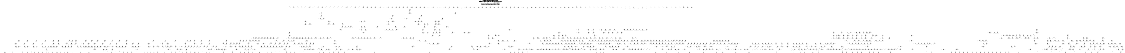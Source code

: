 # Network structure generated by ABC

digraph network {
size = "7.5,10";
center = true;
edge [dir = back];

{
  node [shape = plaintext];
  edge [style = invis];
  LevelTitle1 [label=""];
  LevelTitle2 [label=""];
  Level16 [label = ""];
  Level15 [label = ""];
  Level14 [label = ""];
  Level13 [label = ""];
  Level12 [label = ""];
  Level11 [label = ""];
  Level10 [label = ""];
  Level9 [label = ""];
  Level8 [label = ""];
  Level7 [label = ""];
  Level6 [label = ""];
  Level5 [label = ""];
  Level4 [label = ""];
  Level3 [label = ""];
  Level2 [label = ""];
  Level1 [label = ""];
  Level0 [label = ""];
  LevelTitle1 ->  LevelTitle2 ->  Level16 ->  Level15 ->  Level14 ->  Level13 ->  Level12 ->  Level11 ->  Level10 ->  Level9 ->  Level8 ->  Level7 ->  Level6 ->  Level5 ->  Level4 ->  Level3 ->  Level2 ->  Level1 ->  Level0;
}

{
  rank = same;
  LevelTitle1;
  title1 [shape=plaintext,
          fontsize=20,
          fontname = "Times-Roman",
          label="Network structure visualized by ABC\nBenchmark \"x3.blif\". Time was Wed Sep 16 15:06:38 2020. "
         ];
}

{
  rank = same;
  LevelTitle2;
  title2 [shape=plaintext,
          fontsize=18,
          fontname = "Times-Roman",
          label="The network contains 833 logic nodes and 0 latches.\n"
         ];
}

{
  rank = same;
  Level16;
  Node136 [label = "i4", shape = invtriangle, color = coral, fillcolor = coral];
  Node137 [label = "j4", shape = invtriangle, color = coral, fillcolor = coral];
  Node138 [label = "k4", shape = invtriangle, color = coral, fillcolor = coral];
  Node139 [label = "l4", shape = invtriangle, color = coral, fillcolor = coral];
  Node140 [label = "m4", shape = invtriangle, color = coral, fillcolor = coral];
  Node141 [label = "n4", shape = invtriangle, color = coral, fillcolor = coral];
  Node142 [label = "o4", shape = invtriangle, color = coral, fillcolor = coral];
  Node143 [label = "p4", shape = invtriangle, color = coral, fillcolor = coral];
  Node144 [label = "q4", shape = invtriangle, color = coral, fillcolor = coral];
  Node145 [label = "r4", shape = invtriangle, color = coral, fillcolor = coral];
  Node146 [label = "s4", shape = invtriangle, color = coral, fillcolor = coral];
  Node147 [label = "t4", shape = invtriangle, color = coral, fillcolor = coral];
  Node148 [label = "u4", shape = invtriangle, color = coral, fillcolor = coral];
  Node149 [label = "v4", shape = invtriangle, color = coral, fillcolor = coral];
  Node150 [label = "w4", shape = invtriangle, color = coral, fillcolor = coral];
  Node151 [label = "x4", shape = invtriangle, color = coral, fillcolor = coral];
  Node152 [label = "y4", shape = invtriangle, color = coral, fillcolor = coral];
  Node153 [label = "z4", shape = invtriangle, color = coral, fillcolor = coral];
  Node154 [label = "a5", shape = invtriangle, color = coral, fillcolor = coral];
  Node155 [label = "b5", shape = invtriangle, color = coral, fillcolor = coral];
  Node156 [label = "c5", shape = invtriangle, color = coral, fillcolor = coral];
  Node157 [label = "d5", shape = invtriangle, color = coral, fillcolor = coral];
  Node158 [label = "e5", shape = invtriangle, color = coral, fillcolor = coral];
  Node159 [label = "f5", shape = invtriangle, color = coral, fillcolor = coral];
  Node160 [label = "g5", shape = invtriangle, color = coral, fillcolor = coral];
  Node161 [label = "h5", shape = invtriangle, color = coral, fillcolor = coral];
  Node162 [label = "i5", shape = invtriangle, color = coral, fillcolor = coral];
  Node163 [label = "j5", shape = invtriangle, color = coral, fillcolor = coral];
  Node164 [label = "k5", shape = invtriangle, color = coral, fillcolor = coral];
  Node165 [label = "l5", shape = invtriangle, color = coral, fillcolor = coral];
  Node166 [label = "m5", shape = invtriangle, color = coral, fillcolor = coral];
  Node167 [label = "n5", shape = invtriangle, color = coral, fillcolor = coral];
  Node168 [label = "o5", shape = invtriangle, color = coral, fillcolor = coral];
  Node169 [label = "p5", shape = invtriangle, color = coral, fillcolor = coral];
  Node170 [label = "q5", shape = invtriangle, color = coral, fillcolor = coral];
  Node171 [label = "r5", shape = invtriangle, color = coral, fillcolor = coral];
  Node172 [label = "s5", shape = invtriangle, color = coral, fillcolor = coral];
  Node173 [label = "t5", shape = invtriangle, color = coral, fillcolor = coral];
  Node174 [label = "u5", shape = invtriangle, color = coral, fillcolor = coral];
  Node175 [label = "v5", shape = invtriangle, color = coral, fillcolor = coral];
  Node176 [label = "w5", shape = invtriangle, color = coral, fillcolor = coral];
  Node177 [label = "x5", shape = invtriangle, color = coral, fillcolor = coral];
  Node178 [label = "y5", shape = invtriangle, color = coral, fillcolor = coral];
  Node179 [label = "z5", shape = invtriangle, color = coral, fillcolor = coral];
  Node180 [label = "a6", shape = invtriangle, color = coral, fillcolor = coral];
  Node181 [label = "b6", shape = invtriangle, color = coral, fillcolor = coral];
  Node182 [label = "c6", shape = invtriangle, color = coral, fillcolor = coral];
  Node183 [label = "d6", shape = invtriangle, color = coral, fillcolor = coral];
  Node184 [label = "e6", shape = invtriangle, color = coral, fillcolor = coral];
  Node185 [label = "f6", shape = invtriangle, color = coral, fillcolor = coral];
  Node186 [label = "g6", shape = invtriangle, color = coral, fillcolor = coral];
  Node187 [label = "h6", shape = invtriangle, color = coral, fillcolor = coral];
  Node188 [label = "i6", shape = invtriangle, color = coral, fillcolor = coral];
  Node189 [label = "j6", shape = invtriangle, color = coral, fillcolor = coral];
  Node190 [label = "k6", shape = invtriangle, color = coral, fillcolor = coral];
  Node191 [label = "l6", shape = invtriangle, color = coral, fillcolor = coral];
  Node192 [label = "m6", shape = invtriangle, color = coral, fillcolor = coral];
  Node193 [label = "n6", shape = invtriangle, color = coral, fillcolor = coral];
  Node194 [label = "o6", shape = invtriangle, color = coral, fillcolor = coral];
  Node195 [label = "p6", shape = invtriangle, color = coral, fillcolor = coral];
  Node196 [label = "q6", shape = invtriangle, color = coral, fillcolor = coral];
  Node197 [label = "r6", shape = invtriangle, color = coral, fillcolor = coral];
  Node198 [label = "s6", shape = invtriangle, color = coral, fillcolor = coral];
  Node199 [label = "t6", shape = invtriangle, color = coral, fillcolor = coral];
  Node200 [label = "u6", shape = invtriangle, color = coral, fillcolor = coral];
  Node201 [label = "v6", shape = invtriangle, color = coral, fillcolor = coral];
  Node202 [label = "w6", shape = invtriangle, color = coral, fillcolor = coral];
  Node203 [label = "x6", shape = invtriangle, color = coral, fillcolor = coral];
  Node204 [label = "y6", shape = invtriangle, color = coral, fillcolor = coral];
  Node205 [label = "z6", shape = invtriangle, color = coral, fillcolor = coral];
  Node206 [label = "a7", shape = invtriangle, color = coral, fillcolor = coral];
  Node207 [label = "b7", shape = invtriangle, color = coral, fillcolor = coral];
  Node208 [label = "c7", shape = invtriangle, color = coral, fillcolor = coral];
  Node209 [label = "d7", shape = invtriangle, color = coral, fillcolor = coral];
  Node210 [label = "e7", shape = invtriangle, color = coral, fillcolor = coral];
  Node211 [label = "f7", shape = invtriangle, color = coral, fillcolor = coral];
  Node212 [label = "g7", shape = invtriangle, color = coral, fillcolor = coral];
  Node213 [label = "h7", shape = invtriangle, color = coral, fillcolor = coral];
  Node214 [label = "i7", shape = invtriangle, color = coral, fillcolor = coral];
  Node215 [label = "j7", shape = invtriangle, color = coral, fillcolor = coral];
  Node216 [label = "k7", shape = invtriangle, color = coral, fillcolor = coral];
  Node217 [label = "l7", shape = invtriangle, color = coral, fillcolor = coral];
  Node218 [label = "m7", shape = invtriangle, color = coral, fillcolor = coral];
  Node219 [label = "n7", shape = invtriangle, color = coral, fillcolor = coral];
  Node220 [label = "o7", shape = invtriangle, color = coral, fillcolor = coral];
  Node221 [label = "p7", shape = invtriangle, color = coral, fillcolor = coral];
  Node222 [label = "q7", shape = invtriangle, color = coral, fillcolor = coral];
  Node223 [label = "r7", shape = invtriangle, color = coral, fillcolor = coral];
  Node224 [label = "s7", shape = invtriangle, color = coral, fillcolor = coral];
  Node225 [label = "t7", shape = invtriangle, color = coral, fillcolor = coral];
  Node226 [label = "u7", shape = invtriangle, color = coral, fillcolor = coral];
  Node227 [label = "v7", shape = invtriangle, color = coral, fillcolor = coral];
  Node228 [label = "w7", shape = invtriangle, color = coral, fillcolor = coral];
  Node229 [label = "x7", shape = invtriangle, color = coral, fillcolor = coral];
  Node230 [label = "y7", shape = invtriangle, color = coral, fillcolor = coral];
  Node231 [label = "z7", shape = invtriangle, color = coral, fillcolor = coral];
  Node232 [label = "a8", shape = invtriangle, color = coral, fillcolor = coral];
  Node233 [label = "b8", shape = invtriangle, color = coral, fillcolor = coral];
  Node234 [label = "c8", shape = invtriangle, color = coral, fillcolor = coral];
}

{
  rank = same;
  Level15;
  Node589 [label = "589\n", shape = ellipse];
}

{
  rank = same;
  Level14;
  Node507 [label = "507\n", shape = ellipse];
  Node580 [label = "580\n", shape = ellipse];
  Node588 [label = "588\n", shape = ellipse];
}

{
  rank = same;
  Level13;
  Node506 [label = "506\n", shape = ellipse];
  Node579 [label = "579\n", shape = ellipse];
  Node587 [label = "587\n", shape = ellipse];
}

{
  rank = same;
  Level12;
  Node503 [label = "503\n", shape = ellipse];
  Node505 [label = "505\n", shape = ellipse];
  Node538 [label = "538\n", shape = ellipse];
  Node578 [label = "578\n", shape = ellipse];
  Node586 [label = "586\n", shape = ellipse];
  Node687 [label = "687\n", shape = ellipse];
}

{
  rank = same;
  Level11;
  Node300 [label = "300\n", shape = ellipse];
  Node502 [label = "502\n", shape = ellipse];
  Node504 [label = "504\n", shape = ellipse];
  Node537 [label = "537\n", shape = ellipse];
  Node576 [label = "576\n", shape = ellipse];
  Node577 [label = "577\n", shape = ellipse];
  Node583 [label = "583\n", shape = ellipse];
  Node585 [label = "585\n", shape = ellipse];
  Node618 [label = "618\n", shape = ellipse];
  Node682 [label = "682\n", shape = ellipse];
  Node686 [label = "686\n", shape = ellipse];
}

{
  rank = same;
  Level10;
  Node294 [label = "294\n", shape = ellipse];
  Node299 [label = "299\n", shape = ellipse];
  Node485 [label = "485\n", shape = ellipse];
  Node498 [label = "498\n", shape = ellipse];
  Node534 [label = "534\n", shape = ellipse];
  Node575 [label = "575\n", shape = ellipse];
  Node582 [label = "582\n", shape = ellipse];
  Node616 [label = "616\n", shape = ellipse];
  Node632 [label = "632\n", shape = ellipse];
  Node680 [label = "680\n", shape = ellipse];
  Node683 [label = "683\n", shape = ellipse];
}

{
  rank = same;
  Level9;
  Node293 [label = "293\n", shape = ellipse];
  Node296 [label = "296\n", shape = ellipse];
  Node298 [label = "298\n", shape = ellipse];
  Node484 [label = "484\n", shape = ellipse];
  Node497 [label = "497\n", shape = ellipse];
  Node531 [label = "531\n", shape = ellipse];
  Node601 [label = "601\n", shape = ellipse];
  Node615 [label = "615\n", shape = ellipse];
  Node630 [label = "630\n", shape = ellipse];
  Node679 [label = "679\n", shape = ellipse];
  Node681 [label = "681\n", shape = ellipse];
  Node685 [label = "685\n", shape = ellipse];
}

{
  rank = same;
  Level8;
  Node260 [label = "260\n", shape = ellipse];
  Node292 [label = "292\n", shape = ellipse];
  Node297 [label = "297\n", shape = ellipse];
  Node481 [label = "481\n", shape = ellipse];
  Node494 [label = "494\n", shape = ellipse];
  Node530 [label = "530\n", shape = ellipse];
  Node600 [label = "600\n", shape = ellipse];
  Node614 [label = "614\n", shape = ellipse];
  Node629 [label = "629\n", shape = ellipse];
  Node676 [label = "676\n", shape = ellipse];
  Node678 [label = "678\n", shape = ellipse];
  Node684 [label = "684\n", shape = ellipse];
  Node814 [label = "814\n", shape = ellipse];
  Node827 [label = "827\n", shape = ellipse];
  Node840 [label = "840\n", shape = ellipse];
  Node853 [label = "853\n", shape = ellipse];
  Node866 [label = "866\n", shape = ellipse];
  Node879 [label = "879\n", shape = ellipse];
  Node892 [label = "892\n", shape = ellipse];
  Node905 [label = "905\n", shape = ellipse];
  Node918 [label = "918\n", shape = ellipse];
  Node931 [label = "931\n", shape = ellipse];
  Node944 [label = "944\n", shape = ellipse];
  Node957 [label = "957\n", shape = ellipse];
  Node970 [label = "970\n", shape = ellipse];
  Node983 [label = "983\n", shape = ellipse];
  Node996 [label = "996\n", shape = ellipse];
}

{
  rank = same;
  Level7;
  Node243 [label = "243\n", shape = ellipse];
  Node259 [label = "259\n", shape = ellipse];
  Node283 [label = "283\n", shape = ellipse];
  Node528 [label = "528\n", shape = ellipse];
  Node557 [label = "557\n", shape = ellipse];
  Node569 [label = "569\n", shape = ellipse];
  Node599 [label = "599\n", shape = ellipse];
  Node612 [label = "612\n", shape = ellipse];
  Node613 [label = "613\n", shape = ellipse];
  Node628 [label = "628\n", shape = ellipse];
  Node658 [label = "658\n", shape = ellipse];
  Node667 [label = "667\n", shape = ellipse];
  Node675 [label = "675\n", shape = ellipse];
  Node677 [label = "677\n", shape = ellipse];
  Node813 [label = "813\n", shape = ellipse];
  Node826 [label = "826\n", shape = ellipse];
  Node839 [label = "839\n", shape = ellipse];
  Node852 [label = "852\n", shape = ellipse];
  Node865 [label = "865\n", shape = ellipse];
  Node878 [label = "878\n", shape = ellipse];
  Node891 [label = "891\n", shape = ellipse];
  Node904 [label = "904\n", shape = ellipse];
  Node917 [label = "917\n", shape = ellipse];
  Node930 [label = "930\n", shape = ellipse];
  Node943 [label = "943\n", shape = ellipse];
  Node956 [label = "956\n", shape = ellipse];
  Node969 [label = "969\n", shape = ellipse];
  Node982 [label = "982\n", shape = ellipse];
  Node995 [label = "995\n", shape = ellipse];
  Node1007 [label = "1007\n", shape = ellipse];
  Node1055 [label = "1055\n", shape = ellipse];
  Node1063 [label = "1063\n", shape = ellipse];
}

{
  rank = same;
  Level6;
  Node242 [label = "242\n", shape = ellipse];
  Node258 [label = "258\n", shape = ellipse];
  Node282 [label = "282\n", shape = ellipse];
  Node526 [label = "526\n", shape = ellipse];
  Node556 [label = "556\n", shape = ellipse];
  Node568 [label = "568\n", shape = ellipse];
  Node598 [label = "598\n", shape = ellipse];
  Node611 [label = "611\n", shape = ellipse];
  Node626 [label = "626\n", shape = ellipse];
  Node627 [label = "627\n", shape = ellipse];
  Node650 [label = "650\n", shape = ellipse];
  Node657 [label = "657\n", shape = ellipse];
  Node666 [label = "666\n", shape = ellipse];
  Node672 [label = "672\n", shape = ellipse];
  Node812 [label = "812\n", shape = ellipse];
  Node825 [label = "825\n", shape = ellipse];
  Node838 [label = "838\n", shape = ellipse];
  Node851 [label = "851\n", shape = ellipse];
  Node864 [label = "864\n", shape = ellipse];
  Node877 [label = "877\n", shape = ellipse];
  Node890 [label = "890\n", shape = ellipse];
  Node903 [label = "903\n", shape = ellipse];
  Node916 [label = "916\n", shape = ellipse];
  Node929 [label = "929\n", shape = ellipse];
  Node942 [label = "942\n", shape = ellipse];
  Node955 [label = "955\n", shape = ellipse];
  Node968 [label = "968\n", shape = ellipse];
  Node981 [label = "981\n", shape = ellipse];
  Node994 [label = "994\n", shape = ellipse];
  Node1006 [label = "1006\n", shape = ellipse];
  Node1030 [label = "1030\n", shape = ellipse];
  Node1036 [label = "1036\n", shape = ellipse];
  Node1046 [label = "1046\n", shape = ellipse];
  Node1054 [label = "1054\n", shape = ellipse];
  Node1062 [label = "1062\n", shape = ellipse];
}

{
  rank = same;
  Level5;
  Node241 [label = "241\n", shape = ellipse];
  Node256 [label = "256\n", shape = ellipse];
  Node277 [label = "277\n", shape = ellipse];
  Node279 [label = "279\n", shape = ellipse];
  Node291 [label = "291\n", shape = ellipse];
  Node309 [label = "309\n", shape = ellipse];
  Node314 [label = "314\n", shape = ellipse];
  Node319 [label = "319\n", shape = ellipse];
  Node324 [label = "324\n", shape = ellipse];
  Node329 [label = "329\n", shape = ellipse];
  Node334 [label = "334\n", shape = ellipse];
  Node339 [label = "339\n", shape = ellipse];
  Node344 [label = "344\n", shape = ellipse];
  Node350 [label = "350\n", shape = ellipse];
  Node355 [label = "355\n", shape = ellipse];
  Node360 [label = "360\n", shape = ellipse];
  Node365 [label = "365\n", shape = ellipse];
  Node370 [label = "370\n", shape = ellipse];
  Node375 [label = "375\n", shape = ellipse];
  Node380 [label = "380\n", shape = ellipse];
  Node385 [label = "385\n", shape = ellipse];
  Node391 [label = "391\n", shape = ellipse];
  Node396 [label = "396\n", shape = ellipse];
  Node401 [label = "401\n", shape = ellipse];
  Node406 [label = "406\n", shape = ellipse];
  Node411 [label = "411\n", shape = ellipse];
  Node416 [label = "416\n", shape = ellipse];
  Node421 [label = "421\n", shape = ellipse];
  Node426 [label = "426\n", shape = ellipse];
  Node432 [label = "432\n", shape = ellipse];
  Node437 [label = "437\n", shape = ellipse];
  Node442 [label = "442\n", shape = ellipse];
  Node447 [label = "447\n", shape = ellipse];
  Node452 [label = "452\n", shape = ellipse];
  Node457 [label = "457\n", shape = ellipse];
  Node462 [label = "462\n", shape = ellipse];
  Node467 [label = "467\n", shape = ellipse];
  Node493 [label = "493\n", shape = ellipse];
  Node523 [label = "523\n", shape = ellipse];
  Node553 [label = "553\n", shape = ellipse];
  Node566 [label = "566\n", shape = ellipse];
  Node567 [label = "567\n", shape = ellipse];
  Node595 [label = "595\n", shape = ellipse];
  Node610 [label = "610\n", shape = ellipse];
  Node625 [label = "625\n", shape = ellipse];
  Node640 [label = "640\n", shape = ellipse];
  Node645 [label = "645\n", shape = ellipse];
  Node649 [label = "649\n", shape = ellipse];
  Node654 [label = "654\n", shape = ellipse];
  Node663 [label = "663\n", shape = ellipse];
  Node671 [label = "671\n", shape = ellipse];
  Node694 [label = "694\n", shape = ellipse];
  Node701 [label = "701\n", shape = ellipse];
  Node708 [label = "708\n", shape = ellipse];
  Node715 [label = "715\n", shape = ellipse];
  Node722 [label = "722\n", shape = ellipse];
  Node729 [label = "729\n", shape = ellipse];
  Node736 [label = "736\n", shape = ellipse];
  Node743 [label = "743\n", shape = ellipse];
  Node750 [label = "750\n", shape = ellipse];
  Node757 [label = "757\n", shape = ellipse];
  Node764 [label = "764\n", shape = ellipse];
  Node771 [label = "771\n", shape = ellipse];
  Node778 [label = "778\n", shape = ellipse];
  Node785 [label = "785\n", shape = ellipse];
  Node792 [label = "792\n", shape = ellipse];
  Node799 [label = "799\n", shape = ellipse];
  Node811 [label = "811\n", shape = ellipse];
  Node824 [label = "824\n", shape = ellipse];
  Node837 [label = "837\n", shape = ellipse];
  Node850 [label = "850\n", shape = ellipse];
  Node863 [label = "863\n", shape = ellipse];
  Node876 [label = "876\n", shape = ellipse];
  Node889 [label = "889\n", shape = ellipse];
  Node902 [label = "902\n", shape = ellipse];
  Node915 [label = "915\n", shape = ellipse];
  Node928 [label = "928\n", shape = ellipse];
  Node941 [label = "941\n", shape = ellipse];
  Node954 [label = "954\n", shape = ellipse];
  Node967 [label = "967\n", shape = ellipse];
  Node980 [label = "980\n", shape = ellipse];
  Node993 [label = "993\n", shape = ellipse];
  Node1005 [label = "1005\n", shape = ellipse];
  Node1017 [label = "1017\n", shape = ellipse];
  Node1022 [label = "1022\n", shape = ellipse];
  Node1029 [label = "1029\n", shape = ellipse];
  Node1035 [label = "1035\n", shape = ellipse];
  Node1045 [label = "1045\n", shape = ellipse];
  Node1051 [label = "1051\n", shape = ellipse];
  Node1059 [label = "1059\n", shape = ellipse];
}

{
  rank = same;
  Level4;
  Node240 [label = "240\n", shape = ellipse];
  Node255 [label = "255\n", shape = ellipse];
  Node257 [label = "257\n", shape = ellipse];
  Node275 [label = "275\n", shape = ellipse];
  Node278 [label = "278\n", shape = ellipse];
  Node281 [label = "281\n", shape = ellipse];
  Node290 [label = "290\n", shape = ellipse];
  Node308 [label = "308\n", shape = ellipse];
  Node313 [label = "313\n", shape = ellipse];
  Node318 [label = "318\n", shape = ellipse];
  Node323 [label = "323\n", shape = ellipse];
  Node328 [label = "328\n", shape = ellipse];
  Node333 [label = "333\n", shape = ellipse];
  Node338 [label = "338\n", shape = ellipse];
  Node343 [label = "343\n", shape = ellipse];
  Node349 [label = "349\n", shape = ellipse];
  Node354 [label = "354\n", shape = ellipse];
  Node359 [label = "359\n", shape = ellipse];
  Node364 [label = "364\n", shape = ellipse];
  Node369 [label = "369\n", shape = ellipse];
  Node374 [label = "374\n", shape = ellipse];
  Node379 [label = "379\n", shape = ellipse];
  Node384 [label = "384\n", shape = ellipse];
  Node390 [label = "390\n", shape = ellipse];
  Node395 [label = "395\n", shape = ellipse];
  Node400 [label = "400\n", shape = ellipse];
  Node405 [label = "405\n", shape = ellipse];
  Node410 [label = "410\n", shape = ellipse];
  Node415 [label = "415\n", shape = ellipse];
  Node420 [label = "420\n", shape = ellipse];
  Node425 [label = "425\n", shape = ellipse];
  Node431 [label = "431\n", shape = ellipse];
  Node436 [label = "436\n", shape = ellipse];
  Node441 [label = "441\n", shape = ellipse];
  Node446 [label = "446\n", shape = ellipse];
  Node451 [label = "451\n", shape = ellipse];
  Node456 [label = "456\n", shape = ellipse];
  Node461 [label = "461\n", shape = ellipse];
  Node466 [label = "466\n", shape = ellipse];
  Node471 [label = "471\n", shape = ellipse];
  Node472 [label = "472\n", shape = ellipse];
  Node479 [label = "479\n", shape = ellipse];
  Node491 [label = "491\n", shape = ellipse];
  Node519 [label = "519\n", shape = ellipse];
  Node536 [label = "536\n", shape = ellipse];
  Node551 [label = "551\n", shape = ellipse];
  Node555 [label = "555\n", shape = ellipse];
  Node559 [label = "559\n", shape = ellipse];
  Node564 [label = "564\n", shape = ellipse];
  Node573 [label = "573\n", shape = ellipse];
  Node594 [label = "594\n", shape = ellipse];
  Node608 [label = "608\n", shape = ellipse];
  Node624 [label = "624\n", shape = ellipse];
  Node639 [label = "639\n", shape = ellipse];
  Node644 [label = "644\n", shape = ellipse];
  Node647 [label = "647\n", shape = ellipse];
  Node648 [label = "648\n", shape = ellipse];
  Node653 [label = "653\n", shape = ellipse];
  Node656 [label = "656\n", shape = ellipse];
  Node662 [label = "662\n", shape = ellipse];
  Node665 [label = "665\n", shape = ellipse];
  Node670 [label = "670\n", shape = ellipse];
  Node674 [label = "674\n", shape = ellipse];
  Node692 [label = "692\n", shape = ellipse];
  Node699 [label = "699\n", shape = ellipse];
  Node706 [label = "706\n", shape = ellipse];
  Node713 [label = "713\n", shape = ellipse];
  Node720 [label = "720\n", shape = ellipse];
  Node727 [label = "727\n", shape = ellipse];
  Node734 [label = "734\n", shape = ellipse];
  Node741 [label = "741\n", shape = ellipse];
  Node748 [label = "748\n", shape = ellipse];
  Node755 [label = "755\n", shape = ellipse];
  Node762 [label = "762\n", shape = ellipse];
  Node769 [label = "769\n", shape = ellipse];
  Node776 [label = "776\n", shape = ellipse];
  Node783 [label = "783\n", shape = ellipse];
  Node790 [label = "790\n", shape = ellipse];
  Node797 [label = "797\n", shape = ellipse];
  Node803 [label = "803\n", shape = ellipse];
  Node810 [label = "810\n", shape = ellipse];
  Node817 [label = "817\n", shape = ellipse];
  Node823 [label = "823\n", shape = ellipse];
  Node830 [label = "830\n", shape = ellipse];
  Node836 [label = "836\n", shape = ellipse];
  Node843 [label = "843\n", shape = ellipse];
  Node849 [label = "849\n", shape = ellipse];
  Node856 [label = "856\n", shape = ellipse];
  Node862 [label = "862\n", shape = ellipse];
  Node869 [label = "869\n", shape = ellipse];
  Node875 [label = "875\n", shape = ellipse];
  Node882 [label = "882\n", shape = ellipse];
  Node888 [label = "888\n", shape = ellipse];
  Node895 [label = "895\n", shape = ellipse];
  Node901 [label = "901\n", shape = ellipse];
  Node908 [label = "908\n", shape = ellipse];
  Node914 [label = "914\n", shape = ellipse];
  Node921 [label = "921\n", shape = ellipse];
  Node927 [label = "927\n", shape = ellipse];
  Node934 [label = "934\n", shape = ellipse];
  Node940 [label = "940\n", shape = ellipse];
  Node947 [label = "947\n", shape = ellipse];
  Node953 [label = "953\n", shape = ellipse];
  Node960 [label = "960\n", shape = ellipse];
  Node966 [label = "966\n", shape = ellipse];
  Node973 [label = "973\n", shape = ellipse];
  Node979 [label = "979\n", shape = ellipse];
  Node986 [label = "986\n", shape = ellipse];
  Node992 [label = "992\n", shape = ellipse];
  Node1003 [label = "1003\n", shape = ellipse];
  Node1004 [label = "1004\n", shape = ellipse];
  Node1013 [label = "1013\n", shape = ellipse];
  Node1015 [label = "1015\n", shape = ellipse];
  Node1021 [label = "1021\n", shape = ellipse];
  Node1028 [label = "1028\n", shape = ellipse];
  Node1032 [label = "1032\n", shape = ellipse];
  Node1034 [label = "1034\n", shape = ellipse];
  Node1042 [label = "1042\n", shape = ellipse];
  Node1044 [label = "1044\n", shape = ellipse];
  Node1050 [label = "1050\n", shape = ellipse];
  Node1053 [label = "1053\n", shape = ellipse];
  Node1058 [label = "1058\n", shape = ellipse];
  Node1061 [label = "1061\n", shape = ellipse];
  Node1067 [label = "1067\n", shape = ellipse];
}

{
  rank = same;
  Level3;
  Node239 [label = "239\n", shape = ellipse];
  Node248 [label = "248\n", shape = ellipse];
  Node253 [label = "253\n", shape = ellipse];
  Node269 [label = "269\n", shape = ellipse];
  Node273 [label = "273\n", shape = ellipse];
  Node280 [label = "280\n", shape = ellipse];
  Node289 [label = "289\n", shape = ellipse];
  Node295 [label = "295\n", shape = ellipse];
  Node303 [label = "303\n", shape = ellipse];
  Node306 [label = "306\n", shape = ellipse];
  Node311 [label = "311\n", shape = ellipse];
  Node316 [label = "316\n", shape = ellipse];
  Node321 [label = "321\n", shape = ellipse];
  Node326 [label = "326\n", shape = ellipse];
  Node331 [label = "331\n", shape = ellipse];
  Node336 [label = "336\n", shape = ellipse];
  Node341 [label = "341\n", shape = ellipse];
  Node347 [label = "347\n", shape = ellipse];
  Node352 [label = "352\n", shape = ellipse];
  Node357 [label = "357\n", shape = ellipse];
  Node362 [label = "362\n", shape = ellipse];
  Node367 [label = "367\n", shape = ellipse];
  Node372 [label = "372\n", shape = ellipse];
  Node377 [label = "377\n", shape = ellipse];
  Node382 [label = "382\n", shape = ellipse];
  Node388 [label = "388\n", shape = ellipse];
  Node393 [label = "393\n", shape = ellipse];
  Node398 [label = "398\n", shape = ellipse];
  Node403 [label = "403\n", shape = ellipse];
  Node408 [label = "408\n", shape = ellipse];
  Node413 [label = "413\n", shape = ellipse];
  Node418 [label = "418\n", shape = ellipse];
  Node423 [label = "423\n", shape = ellipse];
  Node429 [label = "429\n", shape = ellipse];
  Node434 [label = "434\n", shape = ellipse];
  Node439 [label = "439\n", shape = ellipse];
  Node444 [label = "444\n", shape = ellipse];
  Node449 [label = "449\n", shape = ellipse];
  Node454 [label = "454\n", shape = ellipse];
  Node459 [label = "459\n", shape = ellipse];
  Node464 [label = "464\n", shape = ellipse];
  Node470 [label = "470\n", shape = ellipse];
  Node476 [label = "476\n", shape = ellipse];
  Node478 [label = "478\n", shape = ellipse];
  Node480 [label = "480\n", shape = ellipse];
  Node483 [label = "483\n", shape = ellipse];
  Node490 [label = "490\n", shape = ellipse];
  Node492 [label = "492\n", shape = ellipse];
  Node496 [label = "496\n", shape = ellipse];
  Node501 [label = "501\n", shape = ellipse];
  Node515 [label = "515\n", shape = ellipse];
  Node535 [label = "535\n", shape = ellipse];
  Node550 [label = "550\n", shape = ellipse];
  Node554 [label = "554\n", shape = ellipse];
  Node558 [label = "558\n", shape = ellipse];
  Node563 [label = "563\n", shape = ellipse];
  Node565 [label = "565\n", shape = ellipse];
  Node572 [label = "572\n", shape = ellipse];
  Node593 [label = "593\n", shape = ellipse];
  Node604 [label = "604\n", shape = ellipse];
  Node607 [label = "607\n", shape = ellipse];
  Node623 [label = "623\n", shape = ellipse];
  Node637 [label = "637\n", shape = ellipse];
  Node638 [label = "638\n", shape = ellipse];
  Node643 [label = "643\n", shape = ellipse];
  Node646 [label = "646\n", shape = ellipse];
  Node655 [label = "655\n", shape = ellipse];
  Node664 [label = "664\n", shape = ellipse];
  Node673 [label = "673\n", shape = ellipse];
  Node691 [label = "691\n", shape = ellipse];
  Node698 [label = "698\n", shape = ellipse];
  Node705 [label = "705\n", shape = ellipse];
  Node712 [label = "712\n", shape = ellipse];
  Node719 [label = "719\n", shape = ellipse];
  Node726 [label = "726\n", shape = ellipse];
  Node733 [label = "733\n", shape = ellipse];
  Node740 [label = "740\n", shape = ellipse];
  Node747 [label = "747\n", shape = ellipse];
  Node754 [label = "754\n", shape = ellipse];
  Node761 [label = "761\n", shape = ellipse];
  Node768 [label = "768\n", shape = ellipse];
  Node775 [label = "775\n", shape = ellipse];
  Node782 [label = "782\n", shape = ellipse];
  Node789 [label = "789\n", shape = ellipse];
  Node796 [label = "796\n", shape = ellipse];
  Node801 [label = "801\n", shape = ellipse];
  Node802 [label = "802\n", shape = ellipse];
  Node805 [label = "805\n", shape = ellipse];
  Node809 [label = "809\n", shape = ellipse];
  Node815 [label = "815\n", shape = ellipse];
  Node816 [label = "816\n", shape = ellipse];
  Node818 [label = "818\n", shape = ellipse];
  Node822 [label = "822\n", shape = ellipse];
  Node828 [label = "828\n", shape = ellipse];
  Node829 [label = "829\n", shape = ellipse];
  Node831 [label = "831\n", shape = ellipse];
  Node835 [label = "835\n", shape = ellipse];
  Node841 [label = "841\n", shape = ellipse];
  Node842 [label = "842\n", shape = ellipse];
  Node844 [label = "844\n", shape = ellipse];
  Node848 [label = "848\n", shape = ellipse];
  Node854 [label = "854\n", shape = ellipse];
  Node855 [label = "855\n", shape = ellipse];
  Node857 [label = "857\n", shape = ellipse];
  Node861 [label = "861\n", shape = ellipse];
  Node867 [label = "867\n", shape = ellipse];
  Node868 [label = "868\n", shape = ellipse];
  Node870 [label = "870\n", shape = ellipse];
  Node874 [label = "874\n", shape = ellipse];
  Node880 [label = "880\n", shape = ellipse];
  Node881 [label = "881\n", shape = ellipse];
  Node883 [label = "883\n", shape = ellipse];
  Node887 [label = "887\n", shape = ellipse];
  Node893 [label = "893\n", shape = ellipse];
  Node894 [label = "894\n", shape = ellipse];
  Node896 [label = "896\n", shape = ellipse];
  Node900 [label = "900\n", shape = ellipse];
  Node906 [label = "906\n", shape = ellipse];
  Node907 [label = "907\n", shape = ellipse];
  Node909 [label = "909\n", shape = ellipse];
  Node913 [label = "913\n", shape = ellipse];
  Node919 [label = "919\n", shape = ellipse];
  Node920 [label = "920\n", shape = ellipse];
  Node922 [label = "922\n", shape = ellipse];
  Node926 [label = "926\n", shape = ellipse];
  Node932 [label = "932\n", shape = ellipse];
  Node933 [label = "933\n", shape = ellipse];
  Node935 [label = "935\n", shape = ellipse];
  Node939 [label = "939\n", shape = ellipse];
  Node945 [label = "945\n", shape = ellipse];
  Node946 [label = "946\n", shape = ellipse];
  Node948 [label = "948\n", shape = ellipse];
  Node952 [label = "952\n", shape = ellipse];
  Node958 [label = "958\n", shape = ellipse];
  Node959 [label = "959\n", shape = ellipse];
  Node961 [label = "961\n", shape = ellipse];
  Node965 [label = "965\n", shape = ellipse];
  Node971 [label = "971\n", shape = ellipse];
  Node972 [label = "972\n", shape = ellipse];
  Node974 [label = "974\n", shape = ellipse];
  Node978 [label = "978\n", shape = ellipse];
  Node984 [label = "984\n", shape = ellipse];
  Node985 [label = "985\n", shape = ellipse];
  Node987 [label = "987\n", shape = ellipse];
  Node991 [label = "991\n", shape = ellipse];
  Node997 [label = "997\n", shape = ellipse];
  Node998 [label = "998\n", shape = ellipse];
  Node1002 [label = "1002\n", shape = ellipse];
  Node1011 [label = "1011\n", shape = ellipse];
  Node1014 [label = "1014\n", shape = ellipse];
  Node1018 [label = "1018\n", shape = ellipse];
  Node1020 [label = "1020\n", shape = ellipse];
  Node1026 [label = "1026\n", shape = ellipse];
  Node1027 [label = "1027\n", shape = ellipse];
  Node1031 [label = "1031\n", shape = ellipse];
  Node1033 [label = "1033\n", shape = ellipse];
  Node1041 [label = "1041\n", shape = ellipse];
  Node1043 [label = "1043\n", shape = ellipse];
  Node1049 [label = "1049\n", shape = ellipse];
  Node1052 [label = "1052\n", shape = ellipse];
  Node1060 [label = "1060\n", shape = ellipse];
  Node1065 [label = "1065\n", shape = ellipse];
}

{
  rank = same;
  Level2;
  Node238 [label = "238\n", shape = ellipse];
  Node245 [label = "245\n", shape = ellipse];
  Node247 [label = "247\n", shape = ellipse];
  Node250 [label = "250\n", shape = ellipse];
  Node252 [label = "252\n", shape = ellipse];
  Node262 [label = "262\n", shape = ellipse];
  Node264 [label = "264\n", shape = ellipse];
  Node268 [label = "268\n", shape = ellipse];
  Node272 [label = "272\n", shape = ellipse];
  Node286 [label = "286\n", shape = ellipse];
  Node288 [label = "288\n", shape = ellipse];
  Node302 [label = "302\n", shape = ellipse];
  Node305 [label = "305\n", shape = ellipse];
  Node307 [label = "307\n", shape = ellipse];
  Node310 [label = "310\n", shape = ellipse];
  Node312 [label = "312\n", shape = ellipse];
  Node315 [label = "315\n", shape = ellipse];
  Node317 [label = "317\n", shape = ellipse];
  Node320 [label = "320\n", shape = ellipse];
  Node322 [label = "322\n", shape = ellipse];
  Node325 [label = "325\n", shape = ellipse];
  Node327 [label = "327\n", shape = ellipse];
  Node330 [label = "330\n", shape = ellipse];
  Node332 [label = "332\n", shape = ellipse];
  Node335 [label = "335\n", shape = ellipse];
  Node337 [label = "337\n", shape = ellipse];
  Node340 [label = "340\n", shape = ellipse];
  Node342 [label = "342\n", shape = ellipse];
  Node346 [label = "346\n", shape = ellipse];
  Node348 [label = "348\n", shape = ellipse];
  Node351 [label = "351\n", shape = ellipse];
  Node353 [label = "353\n", shape = ellipse];
  Node356 [label = "356\n", shape = ellipse];
  Node358 [label = "358\n", shape = ellipse];
  Node361 [label = "361\n", shape = ellipse];
  Node363 [label = "363\n", shape = ellipse];
  Node366 [label = "366\n", shape = ellipse];
  Node368 [label = "368\n", shape = ellipse];
  Node371 [label = "371\n", shape = ellipse];
  Node373 [label = "373\n", shape = ellipse];
  Node376 [label = "376\n", shape = ellipse];
  Node378 [label = "378\n", shape = ellipse];
  Node381 [label = "381\n", shape = ellipse];
  Node383 [label = "383\n", shape = ellipse];
  Node387 [label = "387\n", shape = ellipse];
  Node389 [label = "389\n", shape = ellipse];
  Node392 [label = "392\n", shape = ellipse];
  Node394 [label = "394\n", shape = ellipse];
  Node397 [label = "397\n", shape = ellipse];
  Node399 [label = "399\n", shape = ellipse];
  Node402 [label = "402\n", shape = ellipse];
  Node404 [label = "404\n", shape = ellipse];
  Node407 [label = "407\n", shape = ellipse];
  Node409 [label = "409\n", shape = ellipse];
  Node412 [label = "412\n", shape = ellipse];
  Node414 [label = "414\n", shape = ellipse];
  Node417 [label = "417\n", shape = ellipse];
  Node419 [label = "419\n", shape = ellipse];
  Node422 [label = "422\n", shape = ellipse];
  Node424 [label = "424\n", shape = ellipse];
  Node428 [label = "428\n", shape = ellipse];
  Node430 [label = "430\n", shape = ellipse];
  Node433 [label = "433\n", shape = ellipse];
  Node435 [label = "435\n", shape = ellipse];
  Node438 [label = "438\n", shape = ellipse];
  Node440 [label = "440\n", shape = ellipse];
  Node443 [label = "443\n", shape = ellipse];
  Node445 [label = "445\n", shape = ellipse];
  Node448 [label = "448\n", shape = ellipse];
  Node450 [label = "450\n", shape = ellipse];
  Node453 [label = "453\n", shape = ellipse];
  Node455 [label = "455\n", shape = ellipse];
  Node458 [label = "458\n", shape = ellipse];
  Node460 [label = "460\n", shape = ellipse];
  Node463 [label = "463\n", shape = ellipse];
  Node465 [label = "465\n", shape = ellipse];
  Node469 [label = "469\n", shape = ellipse];
  Node475 [label = "475\n", shape = ellipse];
  Node477 [label = "477\n", shape = ellipse];
  Node482 [label = "482\n", shape = ellipse];
  Node489 [label = "489\n", shape = ellipse];
  Node495 [label = "495\n", shape = ellipse];
  Node500 [label = "500\n", shape = ellipse];
  Node510 [label = "510\n", shape = ellipse];
  Node514 [label = "514\n", shape = ellipse];
  Node518 [label = "518\n", shape = ellipse];
  Node522 [label = "522\n", shape = ellipse];
  Node525 [label = "525\n", shape = ellipse];
  Node533 [label = "533\n", shape = ellipse];
  Node541 [label = "541\n", shape = ellipse];
  Node542 [label = "542\n", shape = ellipse];
  Node544 [label = "544\n", shape = ellipse];
  Node546 [label = "546\n", shape = ellipse];
  Node548 [label = "548\n", shape = ellipse];
  Node549 [label = "549\n", shape = ellipse];
  Node561 [label = "561\n", shape = ellipse];
  Node571 [label = "571\n", shape = ellipse];
  Node584 [label = "584\n", shape = ellipse];
  Node592 [label = "592\n", shape = ellipse];
  Node597 [label = "597\n", shape = ellipse];
  Node603 [label = "603\n", shape = ellipse];
  Node606 [label = "606\n", shape = ellipse];
  Node620 [label = "620\n", shape = ellipse];
  Node622 [label = "622\n", shape = ellipse];
  Node634 [label = "634\n", shape = ellipse];
  Node635 [label = "635\n", shape = ellipse];
  Node642 [label = "642\n", shape = ellipse];
  Node660 [label = "660\n", shape = ellipse];
  Node661 [label = "661\n", shape = ellipse];
  Node669 [label = "669\n", shape = ellipse];
  Node690 [label = "690\n", shape = ellipse];
  Node697 [label = "697\n", shape = ellipse];
  Node704 [label = "704\n", shape = ellipse];
  Node711 [label = "711\n", shape = ellipse];
  Node718 [label = "718\n", shape = ellipse];
  Node725 [label = "725\n", shape = ellipse];
  Node732 [label = "732\n", shape = ellipse];
  Node738 [label = "738\n", shape = ellipse];
  Node746 [label = "746\n", shape = ellipse];
  Node753 [label = "753\n", shape = ellipse];
  Node760 [label = "760\n", shape = ellipse];
  Node767 [label = "767\n", shape = ellipse];
  Node774 [label = "774\n", shape = ellipse];
  Node781 [label = "781\n", shape = ellipse];
  Node788 [label = "788\n", shape = ellipse];
  Node795 [label = "795\n", shape = ellipse];
  Node800 [label = "800\n", shape = ellipse];
  Node804 [label = "804\n", shape = ellipse];
  Node807 [label = "807\n", shape = ellipse];
  Node820 [label = "820\n", shape = ellipse];
  Node833 [label = "833\n", shape = ellipse];
  Node846 [label = "846\n", shape = ellipse];
  Node859 [label = "859\n", shape = ellipse];
  Node872 [label = "872\n", shape = ellipse];
  Node885 [label = "885\n", shape = ellipse];
  Node898 [label = "898\n", shape = ellipse];
  Node911 [label = "911\n", shape = ellipse];
  Node924 [label = "924\n", shape = ellipse];
  Node937 [label = "937\n", shape = ellipse];
  Node950 [label = "950\n", shape = ellipse];
  Node963 [label = "963\n", shape = ellipse];
  Node976 [label = "976\n", shape = ellipse];
  Node989 [label = "989\n", shape = ellipse];
  Node1000 [label = "1000\n", shape = ellipse];
  Node1009 [label = "1009\n", shape = ellipse];
  Node1010 [label = "1010\n", shape = ellipse];
  Node1016 [label = "1016\n", shape = ellipse];
  Node1019 [label = "1019\n", shape = ellipse];
  Node1024 [label = "1024\n", shape = ellipse];
  Node1025 [label = "1025\n", shape = ellipse];
  Node1038 [label = "1038\n", shape = ellipse];
  Node1040 [label = "1040\n", shape = ellipse];
  Node1048 [label = "1048\n", shape = ellipse];
  Node1057 [label = "1057\n", shape = ellipse];
  Node1064 [label = "1064\n", shape = ellipse];
  Node1066 [label = "1066\n", shape = ellipse];
}

{
  rank = same;
  Level1;
  Node235 [label = "235\n", shape = ellipse];
  Node236 [label = "236\n", shape = ellipse];
  Node237 [label = "237\n", shape = ellipse];
  Node244 [label = "244\n", shape = ellipse];
  Node246 [label = "246\n", shape = ellipse];
  Node249 [label = "249\n", shape = ellipse];
  Node251 [label = "251\n", shape = ellipse];
  Node254 [label = "254\n", shape = ellipse];
  Node261 [label = "261\n", shape = ellipse];
  Node263 [label = "263\n", shape = ellipse];
  Node265 [label = "265\n", shape = ellipse];
  Node266 [label = "266\n", shape = ellipse];
  Node267 [label = "267\n", shape = ellipse];
  Node270 [label = "270\n", shape = ellipse];
  Node271 [label = "271\n", shape = ellipse];
  Node274 [label = "274\n", shape = ellipse];
  Node276 [label = "276\n", shape = ellipse];
  Node284 [label = "284\n", shape = ellipse];
  Node285 [label = "285\n", shape = ellipse];
  Node287 [label = "287\n", shape = ellipse];
  Node301 [label = "301\n", shape = ellipse];
  Node304 [label = "304\n", shape = ellipse];
  Node345 [label = "345\n", shape = ellipse];
  Node386 [label = "386\n", shape = ellipse];
  Node427 [label = "427\n", shape = ellipse];
  Node468 [label = "468\n", shape = ellipse];
  Node473 [label = "473\n", shape = ellipse];
  Node474 [label = "474\n", shape = ellipse];
  Node486 [label = "486\n", shape = ellipse];
  Node487 [label = "487\n", shape = ellipse];
  Node488 [label = "488\n", shape = ellipse];
  Node499 [label = "499\n", shape = ellipse];
  Node508 [label = "508\n", shape = ellipse];
  Node509 [label = "509\n", shape = ellipse];
  Node511 [label = "511\n", shape = ellipse];
  Node512 [label = "512\n", shape = ellipse];
  Node513 [label = "513\n", shape = ellipse];
  Node516 [label = "516\n", shape = ellipse];
  Node517 [label = "517\n", shape = ellipse];
  Node520 [label = "520\n", shape = ellipse];
  Node521 [label = "521\n", shape = ellipse];
  Node524 [label = "524\n", shape = ellipse];
  Node527 [label = "527\n", shape = ellipse];
  Node529 [label = "529\n", shape = ellipse];
  Node532 [label = "532\n", shape = ellipse];
  Node539 [label = "539\n", shape = ellipse];
  Node540 [label = "540\n", shape = ellipse];
  Node543 [label = "543\n", shape = ellipse];
  Node545 [label = "545\n", shape = ellipse];
  Node547 [label = "547\n", shape = ellipse];
  Node552 [label = "552\n", shape = ellipse];
  Node560 [label = "560\n", shape = ellipse];
  Node562 [label = "562\n", shape = ellipse];
  Node570 [label = "570\n", shape = ellipse];
  Node574 [label = "574\n", shape = ellipse];
  Node581 [label = "581\n", shape = ellipse];
  Node590 [label = "590\n", shape = ellipse];
  Node591 [label = "591\n", shape = ellipse];
  Node596 [label = "596\n", shape = ellipse];
  Node602 [label = "602\n", shape = ellipse];
  Node605 [label = "605\n", shape = ellipse];
  Node609 [label = "609\n", shape = ellipse];
  Node617 [label = "617\n", shape = ellipse];
  Node619 [label = "619\n", shape = ellipse];
  Node621 [label = "621\n", shape = ellipse];
  Node631 [label = "631\n", shape = ellipse];
  Node633 [label = "633\n", shape = ellipse];
  Node636 [label = "636\n", shape = ellipse];
  Node641 [label = "641\n", shape = ellipse];
  Node651 [label = "651\n", shape = ellipse];
  Node652 [label = "652\n", shape = ellipse];
  Node659 [label = "659\n", shape = ellipse];
  Node668 [label = "668\n", shape = ellipse];
  Node688 [label = "688\n", shape = ellipse];
  Node689 [label = "689\n", shape = ellipse];
  Node693 [label = "693\n", shape = ellipse];
  Node695 [label = "695\n", shape = ellipse];
  Node696 [label = "696\n", shape = ellipse];
  Node700 [label = "700\n", shape = ellipse];
  Node702 [label = "702\n", shape = ellipse];
  Node703 [label = "703\n", shape = ellipse];
  Node707 [label = "707\n", shape = ellipse];
  Node709 [label = "709\n", shape = ellipse];
  Node710 [label = "710\n", shape = ellipse];
  Node714 [label = "714\n", shape = ellipse];
  Node716 [label = "716\n", shape = ellipse];
  Node717 [label = "717\n", shape = ellipse];
  Node721 [label = "721\n", shape = ellipse];
  Node723 [label = "723\n", shape = ellipse];
  Node724 [label = "724\n", shape = ellipse];
  Node728 [label = "728\n", shape = ellipse];
  Node730 [label = "730\n", shape = ellipse];
  Node731 [label = "731\n", shape = ellipse];
  Node735 [label = "735\n", shape = ellipse];
  Node737 [label = "737\n", shape = ellipse];
  Node739 [label = "739\n", shape = ellipse];
  Node742 [label = "742\n", shape = ellipse];
  Node744 [label = "744\n", shape = ellipse];
  Node745 [label = "745\n", shape = ellipse];
  Node749 [label = "749\n", shape = ellipse];
  Node751 [label = "751\n", shape = ellipse];
  Node752 [label = "752\n", shape = ellipse];
  Node756 [label = "756\n", shape = ellipse];
  Node758 [label = "758\n", shape = ellipse];
  Node759 [label = "759\n", shape = ellipse];
  Node763 [label = "763\n", shape = ellipse];
  Node765 [label = "765\n", shape = ellipse];
  Node766 [label = "766\n", shape = ellipse];
  Node770 [label = "770\n", shape = ellipse];
  Node772 [label = "772\n", shape = ellipse];
  Node773 [label = "773\n", shape = ellipse];
  Node777 [label = "777\n", shape = ellipse];
  Node779 [label = "779\n", shape = ellipse];
  Node780 [label = "780\n", shape = ellipse];
  Node784 [label = "784\n", shape = ellipse];
  Node786 [label = "786\n", shape = ellipse];
  Node787 [label = "787\n", shape = ellipse];
  Node791 [label = "791\n", shape = ellipse];
  Node793 [label = "793\n", shape = ellipse];
  Node794 [label = "794\n", shape = ellipse];
  Node798 [label = "798\n", shape = ellipse];
  Node806 [label = "806\n", shape = ellipse];
  Node808 [label = "808\n", shape = ellipse];
  Node819 [label = "819\n", shape = ellipse];
  Node821 [label = "821\n", shape = ellipse];
  Node832 [label = "832\n", shape = ellipse];
  Node834 [label = "834\n", shape = ellipse];
  Node845 [label = "845\n", shape = ellipse];
  Node847 [label = "847\n", shape = ellipse];
  Node858 [label = "858\n", shape = ellipse];
  Node860 [label = "860\n", shape = ellipse];
  Node871 [label = "871\n", shape = ellipse];
  Node873 [label = "873\n", shape = ellipse];
  Node884 [label = "884\n", shape = ellipse];
  Node886 [label = "886\n", shape = ellipse];
  Node897 [label = "897\n", shape = ellipse];
  Node899 [label = "899\n", shape = ellipse];
  Node910 [label = "910\n", shape = ellipse];
  Node912 [label = "912\n", shape = ellipse];
  Node923 [label = "923\n", shape = ellipse];
  Node925 [label = "925\n", shape = ellipse];
  Node936 [label = "936\n", shape = ellipse];
  Node938 [label = "938\n", shape = ellipse];
  Node949 [label = "949\n", shape = ellipse];
  Node951 [label = "951\n", shape = ellipse];
  Node962 [label = "962\n", shape = ellipse];
  Node964 [label = "964\n", shape = ellipse];
  Node975 [label = "975\n", shape = ellipse];
  Node977 [label = "977\n", shape = ellipse];
  Node988 [label = "988\n", shape = ellipse];
  Node990 [label = "990\n", shape = ellipse];
  Node999 [label = "999\n", shape = ellipse];
  Node1001 [label = "1001\n", shape = ellipse];
  Node1008 [label = "1008\n", shape = ellipse];
  Node1012 [label = "1012\n", shape = ellipse];
  Node1023 [label = "1023\n", shape = ellipse];
  Node1037 [label = "1037\n", shape = ellipse];
  Node1039 [label = "1039\n", shape = ellipse];
  Node1047 [label = "1047\n", shape = ellipse];
  Node1056 [label = "1056\n", shape = ellipse];
}

{
  rank = same;
  Level0;
  Node1 [label = "b", shape = triangle, color = coral, fillcolor = coral];
  Node2 [label = "c", shape = triangle, color = coral, fillcolor = coral];
  Node3 [label = "d", shape = triangle, color = coral, fillcolor = coral];
  Node4 [label = "e", shape = triangle, color = coral, fillcolor = coral];
  Node5 [label = "f", shape = triangle, color = coral, fillcolor = coral];
  Node6 [label = "g", shape = triangle, color = coral, fillcolor = coral];
  Node7 [label = "h", shape = triangle, color = coral, fillcolor = coral];
  Node8 [label = "i", shape = triangle, color = coral, fillcolor = coral];
  Node9 [label = "j", shape = triangle, color = coral, fillcolor = coral];
  Node10 [label = "k", shape = triangle, color = coral, fillcolor = coral];
  Node11 [label = "l", shape = triangle, color = coral, fillcolor = coral];
  Node12 [label = "m", shape = triangle, color = coral, fillcolor = coral];
  Node13 [label = "n", shape = triangle, color = coral, fillcolor = coral];
  Node14 [label = "o", shape = triangle, color = coral, fillcolor = coral];
  Node15 [label = "p", shape = triangle, color = coral, fillcolor = coral];
  Node16 [label = "q", shape = triangle, color = coral, fillcolor = coral];
  Node17 [label = "r", shape = triangle, color = coral, fillcolor = coral];
  Node18 [label = "s", shape = triangle, color = coral, fillcolor = coral];
  Node19 [label = "t", shape = triangle, color = coral, fillcolor = coral];
  Node20 [label = "u", shape = triangle, color = coral, fillcolor = coral];
  Node21 [label = "v", shape = triangle, color = coral, fillcolor = coral];
  Node22 [label = "w", shape = triangle, color = coral, fillcolor = coral];
  Node23 [label = "x", shape = triangle, color = coral, fillcolor = coral];
  Node24 [label = "y", shape = triangle, color = coral, fillcolor = coral];
  Node25 [label = "z", shape = triangle, color = coral, fillcolor = coral];
  Node26 [label = "a0", shape = triangle, color = coral, fillcolor = coral];
  Node27 [label = "b0", shape = triangle, color = coral, fillcolor = coral];
  Node28 [label = "c0", shape = triangle, color = coral, fillcolor = coral];
  Node29 [label = "d0", shape = triangle, color = coral, fillcolor = coral];
  Node30 [label = "e0", shape = triangle, color = coral, fillcolor = coral];
  Node31 [label = "f0", shape = triangle, color = coral, fillcolor = coral];
  Node32 [label = "g0", shape = triangle, color = coral, fillcolor = coral];
  Node33 [label = "h0", shape = triangle, color = coral, fillcolor = coral];
  Node34 [label = "i0", shape = triangle, color = coral, fillcolor = coral];
  Node35 [label = "j0", shape = triangle, color = coral, fillcolor = coral];
  Node36 [label = "k0", shape = triangle, color = coral, fillcolor = coral];
  Node37 [label = "l0", shape = triangle, color = coral, fillcolor = coral];
  Node38 [label = "m0", shape = triangle, color = coral, fillcolor = coral];
  Node39 [label = "n0", shape = triangle, color = coral, fillcolor = coral];
  Node40 [label = "o0", shape = triangle, color = coral, fillcolor = coral];
  Node41 [label = "r0", shape = triangle, color = coral, fillcolor = coral];
  Node42 [label = "s0", shape = triangle, color = coral, fillcolor = coral];
  Node43 [label = "t0", shape = triangle, color = coral, fillcolor = coral];
  Node44 [label = "u0", shape = triangle, color = coral, fillcolor = coral];
  Node45 [label = "v0", shape = triangle, color = coral, fillcolor = coral];
  Node46 [label = "w0", shape = triangle, color = coral, fillcolor = coral];
  Node47 [label = "x0", shape = triangle, color = coral, fillcolor = coral];
  Node48 [label = "y0", shape = triangle, color = coral, fillcolor = coral];
  Node49 [label = "z0", shape = triangle, color = coral, fillcolor = coral];
  Node50 [label = "a1", shape = triangle, color = coral, fillcolor = coral];
  Node51 [label = "b1", shape = triangle, color = coral, fillcolor = coral];
  Node52 [label = "c1", shape = triangle, color = coral, fillcolor = coral];
  Node53 [label = "d1", shape = triangle, color = coral, fillcolor = coral];
  Node54 [label = "e1", shape = triangle, color = coral, fillcolor = coral];
  Node55 [label = "f1", shape = triangle, color = coral, fillcolor = coral];
  Node56 [label = "g1", shape = triangle, color = coral, fillcolor = coral];
  Node57 [label = "h1", shape = triangle, color = coral, fillcolor = coral];
  Node58 [label = "i1", shape = triangle, color = coral, fillcolor = coral];
  Node59 [label = "j1", shape = triangle, color = coral, fillcolor = coral];
  Node60 [label = "k1", shape = triangle, color = coral, fillcolor = coral];
  Node61 [label = "l1", shape = triangle, color = coral, fillcolor = coral];
  Node62 [label = "m1", shape = triangle, color = coral, fillcolor = coral];
  Node63 [label = "n1", shape = triangle, color = coral, fillcolor = coral];
  Node64 [label = "o1", shape = triangle, color = coral, fillcolor = coral];
  Node65 [label = "p1", shape = triangle, color = coral, fillcolor = coral];
  Node66 [label = "q1", shape = triangle, color = coral, fillcolor = coral];
  Node67 [label = "r1", shape = triangle, color = coral, fillcolor = coral];
  Node68 [label = "s1", shape = triangle, color = coral, fillcolor = coral];
  Node69 [label = "t1", shape = triangle, color = coral, fillcolor = coral];
  Node70 [label = "u1", shape = triangle, color = coral, fillcolor = coral];
  Node71 [label = "v1", shape = triangle, color = coral, fillcolor = coral];
  Node72 [label = "w1", shape = triangle, color = coral, fillcolor = coral];
  Node73 [label = "x1", shape = triangle, color = coral, fillcolor = coral];
  Node74 [label = "y1", shape = triangle, color = coral, fillcolor = coral];
  Node75 [label = "z1", shape = triangle, color = coral, fillcolor = coral];
  Node76 [label = "a2", shape = triangle, color = coral, fillcolor = coral];
  Node77 [label = "b2", shape = triangle, color = coral, fillcolor = coral];
  Node78 [label = "c2", shape = triangle, color = coral, fillcolor = coral];
  Node79 [label = "d2", shape = triangle, color = coral, fillcolor = coral];
  Node80 [label = "e2", shape = triangle, color = coral, fillcolor = coral];
  Node81 [label = "f2", shape = triangle, color = coral, fillcolor = coral];
  Node82 [label = "g2", shape = triangle, color = coral, fillcolor = coral];
  Node83 [label = "h2", shape = triangle, color = coral, fillcolor = coral];
  Node84 [label = "i2", shape = triangle, color = coral, fillcolor = coral];
  Node85 [label = "j2", shape = triangle, color = coral, fillcolor = coral];
  Node86 [label = "k2", shape = triangle, color = coral, fillcolor = coral];
  Node87 [label = "l2", shape = triangle, color = coral, fillcolor = coral];
  Node88 [label = "m2", shape = triangle, color = coral, fillcolor = coral];
  Node89 [label = "n2", shape = triangle, color = coral, fillcolor = coral];
  Node90 [label = "o2", shape = triangle, color = coral, fillcolor = coral];
  Node91 [label = "p2", shape = triangle, color = coral, fillcolor = coral];
  Node92 [label = "q2", shape = triangle, color = coral, fillcolor = coral];
  Node93 [label = "r2", shape = triangle, color = coral, fillcolor = coral];
  Node94 [label = "s2", shape = triangle, color = coral, fillcolor = coral];
  Node95 [label = "t2", shape = triangle, color = coral, fillcolor = coral];
  Node96 [label = "u2", shape = triangle, color = coral, fillcolor = coral];
  Node97 [label = "v2", shape = triangle, color = coral, fillcolor = coral];
  Node98 [label = "w2", shape = triangle, color = coral, fillcolor = coral];
  Node99 [label = "x2", shape = triangle, color = coral, fillcolor = coral];
  Node100 [label = "y2", shape = triangle, color = coral, fillcolor = coral];
  Node101 [label = "z2", shape = triangle, color = coral, fillcolor = coral];
  Node102 [label = "a3", shape = triangle, color = coral, fillcolor = coral];
  Node103 [label = "b3", shape = triangle, color = coral, fillcolor = coral];
  Node104 [label = "c3", shape = triangle, color = coral, fillcolor = coral];
  Node105 [label = "d3", shape = triangle, color = coral, fillcolor = coral];
  Node106 [label = "e3", shape = triangle, color = coral, fillcolor = coral];
  Node107 [label = "f3", shape = triangle, color = coral, fillcolor = coral];
  Node108 [label = "g3", shape = triangle, color = coral, fillcolor = coral];
  Node109 [label = "h3", shape = triangle, color = coral, fillcolor = coral];
  Node110 [label = "i3", shape = triangle, color = coral, fillcolor = coral];
  Node111 [label = "j3", shape = triangle, color = coral, fillcolor = coral];
  Node112 [label = "k3", shape = triangle, color = coral, fillcolor = coral];
  Node113 [label = "l3", shape = triangle, color = coral, fillcolor = coral];
  Node114 [label = "m3", shape = triangle, color = coral, fillcolor = coral];
  Node115 [label = "n3", shape = triangle, color = coral, fillcolor = coral];
  Node116 [label = "o3", shape = triangle, color = coral, fillcolor = coral];
  Node117 [label = "p3", shape = triangle, color = coral, fillcolor = coral];
  Node118 [label = "q3", shape = triangle, color = coral, fillcolor = coral];
  Node119 [label = "r3", shape = triangle, color = coral, fillcolor = coral];
  Node120 [label = "s3", shape = triangle, color = coral, fillcolor = coral];
  Node121 [label = "t3", shape = triangle, color = coral, fillcolor = coral];
  Node122 [label = "u3", shape = triangle, color = coral, fillcolor = coral];
  Node123 [label = "v3", shape = triangle, color = coral, fillcolor = coral];
  Node124 [label = "w3", shape = triangle, color = coral, fillcolor = coral];
  Node125 [label = "x3", shape = triangle, color = coral, fillcolor = coral];
  Node126 [label = "y3", shape = triangle, color = coral, fillcolor = coral];
  Node127 [label = "z3", shape = triangle, color = coral, fillcolor = coral];
  Node128 [label = "a4", shape = triangle, color = coral, fillcolor = coral];
  Node129 [label = "b4", shape = triangle, color = coral, fillcolor = coral];
  Node130 [label = "c4", shape = triangle, color = coral, fillcolor = coral];
  Node131 [label = "d4", shape = triangle, color = coral, fillcolor = coral];
  Node132 [label = "e4", shape = triangle, color = coral, fillcolor = coral];
  Node133 [label = "f4", shape = triangle, color = coral, fillcolor = coral];
  Node134 [label = "g4", shape = triangle, color = coral, fillcolor = coral];
  Node135 [label = "h4", shape = triangle, color = coral, fillcolor = coral];
}

title1 -> title2 [style = invis];
title2 -> Node136 [style = invis];
title2 -> Node137 [style = invis];
title2 -> Node138 [style = invis];
title2 -> Node139 [style = invis];
title2 -> Node140 [style = invis];
title2 -> Node141 [style = invis];
title2 -> Node142 [style = invis];
title2 -> Node143 [style = invis];
title2 -> Node144 [style = invis];
title2 -> Node145 [style = invis];
title2 -> Node146 [style = invis];
title2 -> Node147 [style = invis];
title2 -> Node148 [style = invis];
title2 -> Node149 [style = invis];
title2 -> Node150 [style = invis];
title2 -> Node151 [style = invis];
title2 -> Node152 [style = invis];
title2 -> Node153 [style = invis];
title2 -> Node154 [style = invis];
title2 -> Node155 [style = invis];
title2 -> Node156 [style = invis];
title2 -> Node157 [style = invis];
title2 -> Node158 [style = invis];
title2 -> Node159 [style = invis];
title2 -> Node160 [style = invis];
title2 -> Node161 [style = invis];
title2 -> Node162 [style = invis];
title2 -> Node163 [style = invis];
title2 -> Node164 [style = invis];
title2 -> Node165 [style = invis];
title2 -> Node166 [style = invis];
title2 -> Node167 [style = invis];
title2 -> Node168 [style = invis];
title2 -> Node169 [style = invis];
title2 -> Node170 [style = invis];
title2 -> Node171 [style = invis];
title2 -> Node172 [style = invis];
title2 -> Node173 [style = invis];
title2 -> Node174 [style = invis];
title2 -> Node175 [style = invis];
title2 -> Node176 [style = invis];
title2 -> Node177 [style = invis];
title2 -> Node178 [style = invis];
title2 -> Node179 [style = invis];
title2 -> Node180 [style = invis];
title2 -> Node181 [style = invis];
title2 -> Node182 [style = invis];
title2 -> Node183 [style = invis];
title2 -> Node184 [style = invis];
title2 -> Node185 [style = invis];
title2 -> Node186 [style = invis];
title2 -> Node187 [style = invis];
title2 -> Node188 [style = invis];
title2 -> Node189 [style = invis];
title2 -> Node190 [style = invis];
title2 -> Node191 [style = invis];
title2 -> Node192 [style = invis];
title2 -> Node193 [style = invis];
title2 -> Node194 [style = invis];
title2 -> Node195 [style = invis];
title2 -> Node196 [style = invis];
title2 -> Node197 [style = invis];
title2 -> Node198 [style = invis];
title2 -> Node199 [style = invis];
title2 -> Node200 [style = invis];
title2 -> Node201 [style = invis];
title2 -> Node202 [style = invis];
title2 -> Node203 [style = invis];
title2 -> Node204 [style = invis];
title2 -> Node205 [style = invis];
title2 -> Node206 [style = invis];
title2 -> Node207 [style = invis];
title2 -> Node208 [style = invis];
title2 -> Node209 [style = invis];
title2 -> Node210 [style = invis];
title2 -> Node211 [style = invis];
title2 -> Node212 [style = invis];
title2 -> Node213 [style = invis];
title2 -> Node214 [style = invis];
title2 -> Node215 [style = invis];
title2 -> Node216 [style = invis];
title2 -> Node217 [style = invis];
title2 -> Node218 [style = invis];
title2 -> Node219 [style = invis];
title2 -> Node220 [style = invis];
title2 -> Node221 [style = invis];
title2 -> Node222 [style = invis];
title2 -> Node223 [style = invis];
title2 -> Node224 [style = invis];
title2 -> Node225 [style = invis];
title2 -> Node226 [style = invis];
title2 -> Node227 [style = invis];
title2 -> Node228 [style = invis];
title2 -> Node229 [style = invis];
title2 -> Node230 [style = invis];
title2 -> Node231 [style = invis];
title2 -> Node232 [style = invis];
title2 -> Node233 [style = invis];
title2 -> Node234 [style = invis];
Node136 -> Node137 [style = invis];
Node137 -> Node138 [style = invis];
Node138 -> Node139 [style = invis];
Node139 -> Node140 [style = invis];
Node140 -> Node141 [style = invis];
Node141 -> Node142 [style = invis];
Node142 -> Node143 [style = invis];
Node143 -> Node144 [style = invis];
Node144 -> Node145 [style = invis];
Node145 -> Node146 [style = invis];
Node146 -> Node147 [style = invis];
Node147 -> Node148 [style = invis];
Node148 -> Node149 [style = invis];
Node149 -> Node150 [style = invis];
Node150 -> Node151 [style = invis];
Node151 -> Node152 [style = invis];
Node152 -> Node153 [style = invis];
Node153 -> Node154 [style = invis];
Node154 -> Node155 [style = invis];
Node155 -> Node156 [style = invis];
Node156 -> Node157 [style = invis];
Node157 -> Node158 [style = invis];
Node158 -> Node159 [style = invis];
Node159 -> Node160 [style = invis];
Node160 -> Node161 [style = invis];
Node161 -> Node162 [style = invis];
Node162 -> Node163 [style = invis];
Node163 -> Node164 [style = invis];
Node164 -> Node165 [style = invis];
Node165 -> Node166 [style = invis];
Node166 -> Node167 [style = invis];
Node167 -> Node168 [style = invis];
Node168 -> Node169 [style = invis];
Node169 -> Node170 [style = invis];
Node170 -> Node171 [style = invis];
Node171 -> Node172 [style = invis];
Node172 -> Node173 [style = invis];
Node173 -> Node174 [style = invis];
Node174 -> Node175 [style = invis];
Node175 -> Node176 [style = invis];
Node176 -> Node177 [style = invis];
Node177 -> Node178 [style = invis];
Node178 -> Node179 [style = invis];
Node179 -> Node180 [style = invis];
Node180 -> Node181 [style = invis];
Node181 -> Node182 [style = invis];
Node182 -> Node183 [style = invis];
Node183 -> Node184 [style = invis];
Node184 -> Node185 [style = invis];
Node185 -> Node186 [style = invis];
Node186 -> Node187 [style = invis];
Node187 -> Node188 [style = invis];
Node188 -> Node189 [style = invis];
Node189 -> Node190 [style = invis];
Node190 -> Node191 [style = invis];
Node191 -> Node192 [style = invis];
Node192 -> Node193 [style = invis];
Node193 -> Node194 [style = invis];
Node194 -> Node195 [style = invis];
Node195 -> Node196 [style = invis];
Node196 -> Node197 [style = invis];
Node197 -> Node198 [style = invis];
Node198 -> Node199 [style = invis];
Node199 -> Node200 [style = invis];
Node200 -> Node201 [style = invis];
Node201 -> Node202 [style = invis];
Node202 -> Node203 [style = invis];
Node203 -> Node204 [style = invis];
Node204 -> Node205 [style = invis];
Node205 -> Node206 [style = invis];
Node206 -> Node207 [style = invis];
Node207 -> Node208 [style = invis];
Node208 -> Node209 [style = invis];
Node209 -> Node210 [style = invis];
Node210 -> Node211 [style = invis];
Node211 -> Node212 [style = invis];
Node212 -> Node213 [style = invis];
Node213 -> Node214 [style = invis];
Node214 -> Node215 [style = invis];
Node215 -> Node216 [style = invis];
Node216 -> Node217 [style = invis];
Node217 -> Node218 [style = invis];
Node218 -> Node219 [style = invis];
Node219 -> Node220 [style = invis];
Node220 -> Node221 [style = invis];
Node221 -> Node222 [style = invis];
Node222 -> Node223 [style = invis];
Node223 -> Node224 [style = invis];
Node224 -> Node225 [style = invis];
Node225 -> Node226 [style = invis];
Node226 -> Node227 [style = invis];
Node227 -> Node228 [style = invis];
Node228 -> Node229 [style = invis];
Node229 -> Node230 [style = invis];
Node230 -> Node231 [style = invis];
Node231 -> Node232 [style = invis];
Node232 -> Node233 [style = invis];
Node233 -> Node234 [style = invis];
Node136 -> Node235 [style = solid];
Node137 -> Node243 [style = solid];
Node138 -> Node300 [style = solid];
Node139 -> Node303 [style = solid];
Node140 -> Node309 [style = solid];
Node141 -> Node314 [style = solid];
Node142 -> Node319 [style = solid];
Node143 -> Node324 [style = solid];
Node144 -> Node329 [style = solid];
Node145 -> Node334 [style = solid];
Node146 -> Node339 [style = solid];
Node147 -> Node344 [style = solid];
Node148 -> Node350 [style = solid];
Node149 -> Node355 [style = solid];
Node150 -> Node360 [style = solid];
Node151 -> Node365 [style = solid];
Node152 -> Node370 [style = solid];
Node153 -> Node375 [style = solid];
Node154 -> Node380 [style = solid];
Node155 -> Node385 [style = solid];
Node156 -> Node391 [style = solid];
Node157 -> Node396 [style = solid];
Node158 -> Node401 [style = solid];
Node159 -> Node406 [style = solid];
Node160 -> Node411 [style = solid];
Node161 -> Node416 [style = solid];
Node162 -> Node421 [style = solid];
Node163 -> Node426 [style = solid];
Node164 -> Node432 [style = solid];
Node165 -> Node437 [style = solid];
Node166 -> Node442 [style = solid];
Node167 -> Node447 [style = solid];
Node168 -> Node452 [style = solid];
Node169 -> Node457 [style = solid];
Node170 -> Node462 [style = solid];
Node171 -> Node467 [style = solid];
Node172 -> Node471 [style = solid];
Node173 -> Node472 [style = solid];
Node174 -> Node507 [style = solid];
Node175 -> Node538 [style = solid];
Node176 -> Node557 [style = solid];
Node177 -> Node569 [style = solid];
Node178 -> Node573 [style = solid];
Node179 -> Node580 [style = solid];
Node180 -> Node589 [style = solid];
Node181 -> Node590 [style = solid];
Node182 -> Node591 [style = solid];
Node183 -> Node601 [style = solid];
Node184 -> Node618 [style = solid];
Node185 -> Node632 [style = solid];
Node186 -> Node640 [style = solid];
Node187 -> Node650 [style = solid];
Node188 -> Node658 [style = solid];
Node189 -> Node667 [style = solid];
Node190 -> Node676 [style = solid];
Node191 -> Node682 [style = solid];
Node192 -> Node687 [style = solid];
Node193 -> Node694 [style = solid];
Node194 -> Node701 [style = solid];
Node195 -> Node708 [style = solid];
Node196 -> Node715 [style = solid];
Node197 -> Node722 [style = solid];
Node198 -> Node729 [style = solid];
Node199 -> Node736 [style = solid];
Node200 -> Node743 [style = solid];
Node201 -> Node750 [style = solid];
Node202 -> Node757 [style = solid];
Node203 -> Node764 [style = solid];
Node204 -> Node771 [style = solid];
Node205 -> Node778 [style = solid];
Node206 -> Node785 [style = solid];
Node207 -> Node792 [style = solid];
Node208 -> Node799 [style = solid];
Node209 -> Node814 [style = solid];
Node210 -> Node827 [style = solid];
Node211 -> Node840 [style = solid];
Node212 -> Node853 [style = solid];
Node213 -> Node866 [style = solid];
Node214 -> Node879 [style = solid];
Node215 -> Node892 [style = solid];
Node216 -> Node905 [style = solid];
Node217 -> Node918 [style = solid];
Node218 -> Node931 [style = solid];
Node219 -> Node944 [style = solid];
Node220 -> Node957 [style = solid];
Node221 -> Node970 [style = solid];
Node222 -> Node983 [style = solid];
Node223 -> Node996 [style = solid];
Node224 -> Node1007 [style = solid];
Node225 -> Node1009 [style = solid];
Node226 -> Node1013 [style = solid];
Node227 -> Node1017 [style = solid];
Node228 -> Node1022 [style = solid];
Node229 -> Node1030 [style = solid];
Node230 -> Node1036 [style = solid];
Node231 -> Node1046 [style = solid];
Node232 -> Node1055 [style = solid];
Node233 -> Node1063 [style = solid];
Node234 -> Node1067 [style = solid];
Node235 -> Node73 [style = solid];
Node235 -> Node76 [style = solid];
Node236 -> Node3 [style = solid];
Node236 -> Node4 [style = solid];
Node237 -> Node92 [style = solid];
Node237 -> Node93 [style = solid];
Node238 -> Node73 [style = solid];
Node238 -> Node237 [style = solid];
Node239 -> Node84 [style = solid];
Node239 -> Node238 [style = solid];
Node240 -> Node40 [style = solid];
Node240 -> Node239 [style = solid];
Node241 -> Node236 [style = solid];
Node241 -> Node240 [style = solid];
Node242 -> Node2 [style = solid];
Node242 -> Node241 [style = solid];
Node243 -> Node74 [style = solid];
Node243 -> Node242 [style = solid];
Node244 -> Node34 [style = solid];
Node244 -> Node87 [style = solid];
Node245 -> Node33 [style = solid];
Node245 -> Node244 [style = solid];
Node246 -> Node34 [style = solid];
Node246 -> Node87 [style = solid];
Node247 -> Node89 [style = solid];
Node247 -> Node246 [style = solid];
Node248 -> Node245 [style = solid];
Node248 -> Node247 [style = solid];
Node249 -> Node36 [style = solid];
Node249 -> Node87 [style = solid];
Node250 -> Node35 [style = solid];
Node250 -> Node249 [style = solid];
Node251 -> Node36 [style = solid];
Node251 -> Node87 [style = solid];
Node252 -> Node89 [style = solid];
Node252 -> Node251 [style = solid];
Node253 -> Node250 [style = solid];
Node253 -> Node252 [style = solid];
Node254 -> Node90 [style = solid];
Node254 -> Node91 [style = solid];
Node255 -> Node88 [style = solid];
Node255 -> Node253 [style = solid];
Node256 -> Node248 [style = solid];
Node256 -> Node255 [style = solid];
Node257 -> Node88 [style = solid];
Node257 -> Node253 [style = solid];
Node258 -> Node256 [style = solid];
Node258 -> Node257 [style = solid];
Node259 -> Node254 [style = solid];
Node259 -> Node258 [style = solid];
Node260 -> Node74 [style = solid];
Node260 -> Node259 [style = solid];
Node261 -> Node85 [style = solid];
Node261 -> Node86 [style = solid];
Node262 -> Node76 [style = solid];
Node262 -> Node261 [style = solid];
Node263 -> Node92 [style = solid];
Node263 -> Node93 [style = solid];
Node264 -> Node84 [style = solid];
Node264 -> Node263 [style = solid];
Node265 -> Node74 [style = solid];
Node265 -> Node76 [style = solid];
Node266 -> Node75 [style = solid];
Node266 -> Node93 [style = solid];
Node267 -> Node75 [style = solid];
Node267 -> Node93 [style = solid];
Node268 -> Node28 [style = solid];
Node268 -> Node267 [style = solid];
Node269 -> Node266 [style = solid];
Node269 -> Node268 [style = solid];
Node270 -> Node84 [style = solid];
Node270 -> Node110 [style = solid];
Node271 -> Node29 [style = solid];
Node271 -> Node93 [style = solid];
Node272 -> Node92 [style = solid];
Node272 -> Node271 [style = solid];
Node273 -> Node270 [style = solid];
Node273 -> Node272 [style = solid];
Node274 -> Node84 [style = solid];
Node274 -> Node110 [style = solid];
Node275 -> Node273 [style = solid];
Node275 -> Node274 [style = solid];
Node276 -> Node93 [style = solid];
Node276 -> Node110 [style = solid];
Node277 -> Node275 [style = solid];
Node277 -> Node276 [style = solid];
Node278 -> Node84 [style = solid];
Node278 -> Node269 [style = solid];
Node279 -> Node92 [style = solid];
Node279 -> Node278 [style = solid];
Node280 -> Node85 [style = solid];
Node280 -> Node264 [style = solid];
Node281 -> Node86 [style = solid];
Node281 -> Node280 [style = solid];
Node282 -> Node279 [style = solid];
Node282 -> Node281 [style = solid];
Node283 -> Node277 [style = solid];
Node283 -> Node282 [style = solid];
Node284 -> Node74 [style = solid];
Node284 -> Node76 [style = solid];
Node285 -> Node80 [style = solid];
Node285 -> Node81 [style = solid];
Node286 -> Node29 [style = solid];
Node286 -> Node285 [style = solid];
Node287 -> Node80 [style = solid];
Node287 -> Node81 [style = solid];
Node288 -> Node29 [style = solid];
Node288 -> Node287 [style = solid];
Node289 -> Node286 [style = solid];
Node289 -> Node288 [style = solid];
Node290 -> Node284 [style = solid];
Node290 -> Node289 [style = solid];
Node291 -> Node38 [style = solid];
Node291 -> Node290 [style = solid];
Node292 -> Node259 [style = solid];
Node292 -> Node265 [style = solid];
Node293 -> Node73 [style = solid];
Node293 -> Node292 [style = solid];
Node294 -> Node291 [style = solid];
Node294 -> Node293 [style = solid];
Node295 -> Node262 [style = solid];
Node295 -> Node264 [style = solid];
Node296 -> Node260 [style = solid];
Node296 -> Node295 [style = solid];
Node297 -> Node265 [style = solid];
Node297 -> Node283 [style = solid];
Node298 -> Node73 [style = solid];
Node298 -> Node297 [style = solid];
Node299 -> Node296 [style = solid];
Node299 -> Node298 [style = solid];
Node300 -> Node294 [style = solid];
Node300 -> Node299 [style = solid];
Node301 -> Node82 [style = solid];
Node301 -> Node83 [style = solid];
Node302 -> Node78 [style = solid];
Node302 -> Node301 [style = solid];
Node303 -> Node39 [style = solid];
Node303 -> Node302 [style = solid];
Node304 -> Node8 [style = solid];
Node304 -> Node17 [style = solid];
Node305 -> Node41 [style = solid];
Node305 -> Node304 [style = solid];
Node306 -> Node9 [style = solid];
Node306 -> Node305 [style = solid];
Node307 -> Node41 [style = solid];
Node307 -> Node304 [style = solid];
Node308 -> Node306 [style = solid];
Node308 -> Node307 [style = solid];
Node309 -> Node74 [style = solid];
Node309 -> Node308 [style = solid];
Node310 -> Node42 [style = solid];
Node310 -> Node304 [style = solid];
Node311 -> Node10 [style = solid];
Node311 -> Node310 [style = solid];
Node312 -> Node42 [style = solid];
Node312 -> Node304 [style = solid];
Node313 -> Node311 [style = solid];
Node313 -> Node312 [style = solid];
Node314 -> Node74 [style = solid];
Node314 -> Node313 [style = solid];
Node315 -> Node43 [style = solid];
Node315 -> Node304 [style = solid];
Node316 -> Node11 [style = solid];
Node316 -> Node315 [style = solid];
Node317 -> Node43 [style = solid];
Node317 -> Node304 [style = solid];
Node318 -> Node316 [style = solid];
Node318 -> Node317 [style = solid];
Node319 -> Node74 [style = solid];
Node319 -> Node318 [style = solid];
Node320 -> Node44 [style = solid];
Node320 -> Node304 [style = solid];
Node321 -> Node12 [style = solid];
Node321 -> Node320 [style = solid];
Node322 -> Node44 [style = solid];
Node322 -> Node304 [style = solid];
Node323 -> Node321 [style = solid];
Node323 -> Node322 [style = solid];
Node324 -> Node74 [style = solid];
Node324 -> Node323 [style = solid];
Node325 -> Node45 [style = solid];
Node325 -> Node304 [style = solid];
Node326 -> Node13 [style = solid];
Node326 -> Node325 [style = solid];
Node327 -> Node45 [style = solid];
Node327 -> Node304 [style = solid];
Node328 -> Node326 [style = solid];
Node328 -> Node327 [style = solid];
Node329 -> Node74 [style = solid];
Node329 -> Node328 [style = solid];
Node330 -> Node46 [style = solid];
Node330 -> Node304 [style = solid];
Node331 -> Node14 [style = solid];
Node331 -> Node330 [style = solid];
Node332 -> Node46 [style = solid];
Node332 -> Node304 [style = solid];
Node333 -> Node331 [style = solid];
Node333 -> Node332 [style = solid];
Node334 -> Node74 [style = solid];
Node334 -> Node333 [style = solid];
Node335 -> Node47 [style = solid];
Node335 -> Node304 [style = solid];
Node336 -> Node15 [style = solid];
Node336 -> Node335 [style = solid];
Node337 -> Node47 [style = solid];
Node337 -> Node304 [style = solid];
Node338 -> Node336 [style = solid];
Node338 -> Node337 [style = solid];
Node339 -> Node74 [style = solid];
Node339 -> Node338 [style = solid];
Node340 -> Node48 [style = solid];
Node340 -> Node304 [style = solid];
Node341 -> Node16 [style = solid];
Node341 -> Node340 [style = solid];
Node342 -> Node48 [style = solid];
Node342 -> Node304 [style = solid];
Node343 -> Node341 [style = solid];
Node343 -> Node342 [style = solid];
Node344 -> Node74 [style = solid];
Node344 -> Node343 [style = solid];
Node345 -> Node8 [style = solid];
Node345 -> Node17 [style = solid];
Node346 -> Node49 [style = solid];
Node346 -> Node345 [style = solid];
Node347 -> Node9 [style = solid];
Node347 -> Node346 [style = solid];
Node348 -> Node49 [style = solid];
Node348 -> Node345 [style = solid];
Node349 -> Node347 [style = solid];
Node349 -> Node348 [style = solid];
Node350 -> Node74 [style = solid];
Node350 -> Node349 [style = solid];
Node351 -> Node50 [style = solid];
Node351 -> Node345 [style = solid];
Node352 -> Node10 [style = solid];
Node352 -> Node351 [style = solid];
Node353 -> Node50 [style = solid];
Node353 -> Node345 [style = solid];
Node354 -> Node352 [style = solid];
Node354 -> Node353 [style = solid];
Node355 -> Node74 [style = solid];
Node355 -> Node354 [style = solid];
Node356 -> Node51 [style = solid];
Node356 -> Node345 [style = solid];
Node357 -> Node11 [style = solid];
Node357 -> Node356 [style = solid];
Node358 -> Node51 [style = solid];
Node358 -> Node345 [style = solid];
Node359 -> Node357 [style = solid];
Node359 -> Node358 [style = solid];
Node360 -> Node74 [style = solid];
Node360 -> Node359 [style = solid];
Node361 -> Node52 [style = solid];
Node361 -> Node345 [style = solid];
Node362 -> Node12 [style = solid];
Node362 -> Node361 [style = solid];
Node363 -> Node52 [style = solid];
Node363 -> Node345 [style = solid];
Node364 -> Node362 [style = solid];
Node364 -> Node363 [style = solid];
Node365 -> Node74 [style = solid];
Node365 -> Node364 [style = solid];
Node366 -> Node53 [style = solid];
Node366 -> Node345 [style = solid];
Node367 -> Node13 [style = solid];
Node367 -> Node366 [style = solid];
Node368 -> Node53 [style = solid];
Node368 -> Node345 [style = solid];
Node369 -> Node367 [style = solid];
Node369 -> Node368 [style = solid];
Node370 -> Node74 [style = solid];
Node370 -> Node369 [style = solid];
Node371 -> Node54 [style = solid];
Node371 -> Node345 [style = solid];
Node372 -> Node14 [style = solid];
Node372 -> Node371 [style = solid];
Node373 -> Node54 [style = solid];
Node373 -> Node345 [style = solid];
Node374 -> Node372 [style = solid];
Node374 -> Node373 [style = solid];
Node375 -> Node74 [style = solid];
Node375 -> Node374 [style = solid];
Node376 -> Node55 [style = solid];
Node376 -> Node345 [style = solid];
Node377 -> Node15 [style = solid];
Node377 -> Node376 [style = solid];
Node378 -> Node55 [style = solid];
Node378 -> Node345 [style = solid];
Node379 -> Node377 [style = solid];
Node379 -> Node378 [style = solid];
Node380 -> Node74 [style = solid];
Node380 -> Node379 [style = solid];
Node381 -> Node56 [style = solid];
Node381 -> Node345 [style = solid];
Node382 -> Node16 [style = solid];
Node382 -> Node381 [style = solid];
Node383 -> Node56 [style = solid];
Node383 -> Node345 [style = solid];
Node384 -> Node382 [style = solid];
Node384 -> Node383 [style = solid];
Node385 -> Node74 [style = solid];
Node385 -> Node384 [style = solid];
Node386 -> Node18 [style = solid];
Node386 -> Node27 [style = solid];
Node387 -> Node57 [style = solid];
Node387 -> Node386 [style = solid];
Node388 -> Node19 [style = solid];
Node388 -> Node387 [style = solid];
Node389 -> Node57 [style = solid];
Node389 -> Node386 [style = solid];
Node390 -> Node388 [style = solid];
Node390 -> Node389 [style = solid];
Node391 -> Node74 [style = solid];
Node391 -> Node390 [style = solid];
Node392 -> Node58 [style = solid];
Node392 -> Node386 [style = solid];
Node393 -> Node20 [style = solid];
Node393 -> Node392 [style = solid];
Node394 -> Node58 [style = solid];
Node394 -> Node386 [style = solid];
Node395 -> Node393 [style = solid];
Node395 -> Node394 [style = solid];
Node396 -> Node74 [style = solid];
Node396 -> Node395 [style = solid];
Node397 -> Node59 [style = solid];
Node397 -> Node386 [style = solid];
Node398 -> Node21 [style = solid];
Node398 -> Node397 [style = solid];
Node399 -> Node59 [style = solid];
Node399 -> Node386 [style = solid];
Node400 -> Node398 [style = solid];
Node400 -> Node399 [style = solid];
Node401 -> Node74 [style = solid];
Node401 -> Node400 [style = solid];
Node402 -> Node60 [style = solid];
Node402 -> Node386 [style = solid];
Node403 -> Node22 [style = solid];
Node403 -> Node402 [style = solid];
Node404 -> Node60 [style = solid];
Node404 -> Node386 [style = solid];
Node405 -> Node403 [style = solid];
Node405 -> Node404 [style = solid];
Node406 -> Node74 [style = solid];
Node406 -> Node405 [style = solid];
Node407 -> Node61 [style = solid];
Node407 -> Node386 [style = solid];
Node408 -> Node23 [style = solid];
Node408 -> Node407 [style = solid];
Node409 -> Node61 [style = solid];
Node409 -> Node386 [style = solid];
Node410 -> Node408 [style = solid];
Node410 -> Node409 [style = solid];
Node411 -> Node74 [style = solid];
Node411 -> Node410 [style = solid];
Node412 -> Node62 [style = solid];
Node412 -> Node386 [style = solid];
Node413 -> Node24 [style = solid];
Node413 -> Node412 [style = solid];
Node414 -> Node62 [style = solid];
Node414 -> Node386 [style = solid];
Node415 -> Node413 [style = solid];
Node415 -> Node414 [style = solid];
Node416 -> Node74 [style = solid];
Node416 -> Node415 [style = solid];
Node417 -> Node63 [style = solid];
Node417 -> Node386 [style = solid];
Node418 -> Node25 [style = solid];
Node418 -> Node417 [style = solid];
Node419 -> Node63 [style = solid];
Node419 -> Node386 [style = solid];
Node420 -> Node418 [style = solid];
Node420 -> Node419 [style = solid];
Node421 -> Node74 [style = solid];
Node421 -> Node420 [style = solid];
Node422 -> Node64 [style = solid];
Node422 -> Node386 [style = solid];
Node423 -> Node26 [style = solid];
Node423 -> Node422 [style = solid];
Node424 -> Node64 [style = solid];
Node424 -> Node386 [style = solid];
Node425 -> Node423 [style = solid];
Node425 -> Node424 [style = solid];
Node426 -> Node74 [style = solid];
Node426 -> Node425 [style = solid];
Node427 -> Node18 [style = solid];
Node427 -> Node27 [style = solid];
Node428 -> Node65 [style = solid];
Node428 -> Node427 [style = solid];
Node429 -> Node19 [style = solid];
Node429 -> Node428 [style = solid];
Node430 -> Node65 [style = solid];
Node430 -> Node427 [style = solid];
Node431 -> Node429 [style = solid];
Node431 -> Node430 [style = solid];
Node432 -> Node74 [style = solid];
Node432 -> Node431 [style = solid];
Node433 -> Node66 [style = solid];
Node433 -> Node427 [style = solid];
Node434 -> Node20 [style = solid];
Node434 -> Node433 [style = solid];
Node435 -> Node66 [style = solid];
Node435 -> Node427 [style = solid];
Node436 -> Node434 [style = solid];
Node436 -> Node435 [style = solid];
Node437 -> Node74 [style = solid];
Node437 -> Node436 [style = solid];
Node438 -> Node67 [style = solid];
Node438 -> Node427 [style = solid];
Node439 -> Node21 [style = solid];
Node439 -> Node438 [style = solid];
Node440 -> Node67 [style = solid];
Node440 -> Node427 [style = solid];
Node441 -> Node439 [style = solid];
Node441 -> Node440 [style = solid];
Node442 -> Node74 [style = solid];
Node442 -> Node441 [style = solid];
Node443 -> Node68 [style = solid];
Node443 -> Node427 [style = solid];
Node444 -> Node22 [style = solid];
Node444 -> Node443 [style = solid];
Node445 -> Node68 [style = solid];
Node445 -> Node427 [style = solid];
Node446 -> Node444 [style = solid];
Node446 -> Node445 [style = solid];
Node447 -> Node74 [style = solid];
Node447 -> Node446 [style = solid];
Node448 -> Node69 [style = solid];
Node448 -> Node427 [style = solid];
Node449 -> Node23 [style = solid];
Node449 -> Node448 [style = solid];
Node450 -> Node69 [style = solid];
Node450 -> Node427 [style = solid];
Node451 -> Node449 [style = solid];
Node451 -> Node450 [style = solid];
Node452 -> Node74 [style = solid];
Node452 -> Node451 [style = solid];
Node453 -> Node70 [style = solid];
Node453 -> Node427 [style = solid];
Node454 -> Node24 [style = solid];
Node454 -> Node453 [style = solid];
Node455 -> Node70 [style = solid];
Node455 -> Node427 [style = solid];
Node456 -> Node454 [style = solid];
Node456 -> Node455 [style = solid];
Node457 -> Node74 [style = solid];
Node457 -> Node456 [style = solid];
Node458 -> Node71 [style = solid];
Node458 -> Node427 [style = solid];
Node459 -> Node25 [style = solid];
Node459 -> Node458 [style = solid];
Node460 -> Node71 [style = solid];
Node460 -> Node427 [style = solid];
Node461 -> Node459 [style = solid];
Node461 -> Node460 [style = solid];
Node462 -> Node74 [style = solid];
Node462 -> Node461 [style = solid];
Node463 -> Node72 [style = solid];
Node463 -> Node427 [style = solid];
Node464 -> Node26 [style = solid];
Node464 -> Node463 [style = solid];
Node465 -> Node72 [style = solid];
Node465 -> Node427 [style = solid];
Node466 -> Node464 [style = solid];
Node466 -> Node465 [style = solid];
Node467 -> Node74 [style = solid];
Node467 -> Node466 [style = solid];
Node468 -> Node4 [style = solid];
Node468 -> Node73 [style = solid];
Node469 -> Node2 [style = solid];
Node469 -> Node468 [style = solid];
Node470 -> Node3 [style = solid];
Node470 -> Node469 [style = solid];
Node471 -> Node74 [style = solid];
Node471 -> Node470 [style = solid];
Node472 -> Node39 [style = solid];
Node472 -> Node239 [style = solid];
Node473 -> Node74 [style = solid];
Node473 -> Node75 [style = solid];
Node474 -> Node28 [style = solid];
Node474 -> Node92 [style = solid];
Node475 -> Node271 [style = solid];
Node475 -> Node474 [style = solid];
Node476 -> Node84 [style = solid];
Node476 -> Node475 [style = solid];
Node477 -> Node84 [style = solid];
Node477 -> Node261 [style = solid];
Node478 -> Node110 [style = solid];
Node478 -> Node477 [style = solid];
Node479 -> Node476 [style = solid];
Node479 -> Node478 [style = solid];
Node480 -> Node261 [style = solid];
Node480 -> Node264 [style = solid];
Node481 -> Node259 [style = solid];
Node481 -> Node480 [style = solid];
Node482 -> Node261 [style = solid];
Node482 -> Node276 [style = solid];
Node483 -> Node92 [style = solid];
Node483 -> Node482 [style = solid];
Node484 -> Node481 [style = solid];
Node484 -> Node483 [style = solid];
Node485 -> Node479 [style = solid];
Node485 -> Node484 [style = solid];
Node486 -> Node93 [style = solid];
Node486 -> Node110 [style = solid];
Node487 -> Node28 [style = solid];
Node487 -> Node92 [style = solid];
Node488 -> Node29 [style = solid];
Node488 -> Node93 [style = solid];
Node489 -> Node487 [style = solid];
Node489 -> Node488 [style = solid];
Node490 -> Node84 [style = solid];
Node490 -> Node489 [style = solid];
Node491 -> Node73 [style = solid];
Node491 -> Node490 [style = solid];
Node492 -> Node110 [style = solid];
Node492 -> Node477 [style = solid];
Node493 -> Node491 [style = solid];
Node493 -> Node492 [style = solid];
Node494 -> Node259 [style = solid];
Node494 -> Node480 [style = solid];
Node495 -> Node261 [style = solid];
Node495 -> Node486 [style = solid];
Node496 -> Node92 [style = solid];
Node496 -> Node495 [style = solid];
Node497 -> Node494 [style = solid];
Node497 -> Node496 [style = solid];
Node498 -> Node493 [style = solid];
Node498 -> Node497 [style = solid];
Node499 -> Node74 [style = solid];
Node499 -> Node84 [style = solid];
Node500 -> Node73 [style = solid];
Node500 -> Node499 [style = solid];
Node501 -> Node237 [style = solid];
Node501 -> Node500 [style = solid];
Node502 -> Node473 [style = solid];
Node502 -> Node485 [style = solid];
Node503 -> Node73 [style = solid];
Node503 -> Node502 [style = solid];
Node504 -> Node74 [style = solid];
Node504 -> Node498 [style = solid];
Node505 -> Node75 [style = solid];
Node505 -> Node504 [style = solid];
Node506 -> Node503 [style = solid];
Node506 -> Node505 [style = solid];
Node507 -> Node501 [style = solid];
Node507 -> Node506 [style = solid];
Node508 -> Node34 [style = solid];
Node508 -> Node35 [style = solid];
Node509 -> Node37 [style = solid];
Node509 -> Node79 [style = solid];
Node510 -> Node36 [style = solid];
Node510 -> Node509 [style = solid];
Node511 -> Node35 [style = solid];
Node511 -> Node133 [style = solid];
Node512 -> Node36 [style = solid];
Node512 -> Node134 [style = solid];
Node513 -> Node36 [style = solid];
Node513 -> Node134 [style = solid];
Node514 -> Node512 [style = solid];
Node514 -> Node513 [style = solid];
Node515 -> Node511 [style = solid];
Node515 -> Node514 [style = solid];
Node516 -> Node34 [style = solid];
Node516 -> Node132 [style = solid];
Node517 -> Node35 [style = solid];
Node517 -> Node133 [style = solid];
Node518 -> Node516 [style = solid];
Node518 -> Node517 [style = solid];
Node519 -> Node515 [style = solid];
Node519 -> Node518 [style = solid];
Node520 -> Node33 [style = solid];
Node520 -> Node131 [style = solid];
Node521 -> Node34 [style = solid];
Node521 -> Node132 [style = solid];
Node522 -> Node520 [style = solid];
Node522 -> Node521 [style = solid];
Node523 -> Node519 [style = solid];
Node523 -> Node522 [style = solid];
Node524 -> Node33 [style = solid];
Node524 -> Node131 [style = solid];
Node525 -> Node130 [style = solid];
Node525 -> Node524 [style = solid];
Node526 -> Node523 [style = solid];
Node526 -> Node525 [style = solid];
Node527 -> Node128 [style = solid];
Node527 -> Node129 [style = solid];
Node528 -> Node526 [style = solid];
Node528 -> Node527 [style = solid];
Node529 -> Node126 [style = solid];
Node529 -> Node127 [style = solid];
Node530 -> Node528 [style = solid];
Node530 -> Node529 [style = solid];
Node531 -> Node135 [style = solid];
Node531 -> Node530 [style = solid];
Node532 -> Node80 [style = solid];
Node532 -> Node81 [style = solid];
Node533 -> Node76 [style = solid];
Node533 -> Node532 [style = solid];
Node534 -> Node531 [style = solid];
Node534 -> Node533 [style = solid];
Node535 -> Node508 [style = solid];
Node535 -> Node510 [style = solid];
Node536 -> Node33 [style = solid];
Node536 -> Node535 [style = solid];
Node537 -> Node534 [style = solid];
Node537 -> Node536 [style = solid];
Node538 -> Node74 [style = solid];
Node538 -> Node537 [style = solid];
Node539 -> Node133 [style = solid];
Node539 -> Node134 [style = solid];
Node540 -> Node77 [style = solid];
Node540 -> Node126 [style = solid];
Node541 -> Node539 [style = solid];
Node541 -> Node540 [style = solid];
Node542 -> Node127 [style = solid];
Node542 -> Node527 [style = solid];
Node543 -> Node131 [style = solid];
Node543 -> Node132 [style = solid];
Node544 -> Node130 [style = solid];
Node544 -> Node543 [style = solid];
Node545 -> Node127 [style = solid];
Node545 -> Node128 [style = solid];
Node546 -> Node126 [style = solid];
Node546 -> Node545 [style = solid];
Node547 -> Node130 [style = solid];
Node547 -> Node131 [style = solid];
Node548 -> Node129 [style = solid];
Node548 -> Node547 [style = solid];
Node549 -> Node132 [style = solid];
Node549 -> Node539 [style = solid];
Node550 -> Node546 [style = solid];
Node550 -> Node548 [style = solid];
Node551 -> Node549 [style = solid];
Node551 -> Node550 [style = solid];
Node552 -> Node37 [style = solid];
Node552 -> Node39 [style = solid];
Node553 -> Node77 [style = solid];
Node553 -> Node551 [style = solid];
Node554 -> Node542 [style = solid];
Node554 -> Node544 [style = solid];
Node555 -> Node541 [style = solid];
Node555 -> Node554 [style = solid];
Node556 -> Node553 [style = solid];
Node556 -> Node555 [style = solid];
Node557 -> Node552 [style = solid];
Node557 -> Node556 [style = solid];
Node558 -> Node37 [style = solid];
Node558 -> Node548 [style = solid];
Node559 -> Node549 [style = solid];
Node559 -> Node558 [style = solid];
Node560 -> Node77 [style = solid];
Node560 -> Node78 [style = solid];
Node561 -> Node39 [style = solid];
Node561 -> Node560 [style = solid];
Node562 -> Node39 [style = solid];
Node562 -> Node78 [style = solid];
Node563 -> Node541 [style = solid];
Node563 -> Node542 [style = solid];
Node564 -> Node544 [style = solid];
Node564 -> Node563 [style = solid];
Node565 -> Node546 [style = solid];
Node565 -> Node561 [style = solid];
Node566 -> Node559 [style = solid];
Node566 -> Node565 [style = solid];
Node567 -> Node562 [style = solid];
Node567 -> Node564 [style = solid];
Node568 -> Node37 [style = solid];
Node568 -> Node567 [style = solid];
Node569 -> Node566 [style = solid];
Node569 -> Node568 [style = solid];
Node570 -> Node37 [style = solid];
Node570 -> Node79 [style = solid];
Node571 -> Node39 [style = solid];
Node571 -> Node570 [style = solid];
Node572 -> Node1 [style = solid];
Node572 -> Node571 [style = solid];
Node573 -> Node301 [style = solid];
Node573 -> Node572 [style = solid];
Node574 -> Node76 [style = solid];
Node574 -> Node80 [style = solid];
Node575 -> Node531 [style = solid];
Node575 -> Node536 [style = solid];
Node576 -> Node76 [style = solid];
Node576 -> Node575 [style = solid];
Node577 -> Node574 [style = solid];
Node577 -> Node575 [style = solid];
Node578 -> Node80 [style = solid];
Node578 -> Node576 [style = solid];
Node579 -> Node577 [style = solid];
Node579 -> Node578 [style = solid];
Node580 -> Node39 [style = solid];
Node580 -> Node579 [style = solid];
Node581 -> Node76 [style = solid];
Node581 -> Node81 [style = solid];
Node582 -> Node76 [style = solid];
Node582 -> Node531 [style = solid];
Node583 -> Node536 [style = solid];
Node583 -> Node582 [style = solid];
Node584 -> Node39 [style = solid];
Node584 -> Node285 [style = solid];
Node585 -> Node575 [style = solid];
Node585 -> Node581 [style = solid];
Node586 -> Node287 [style = solid];
Node586 -> Node583 [style = solid];
Node587 -> Node585 [style = solid];
Node587 -> Node586 [style = solid];
Node588 -> Node39 [style = solid];
Node588 -> Node587 [style = solid];
Node589 -> Node584 [style = solid];
Node589 -> Node588 [style = solid];
Node590 -> Node39 [style = solid];
Node590 -> Node83 [style = solid];
Node591 -> Node37 [style = solid];
Node591 -> Node39 [style = solid];
Node592 -> Node32 [style = solid];
Node592 -> Node254 [style = solid];
Node593 -> Node88 [style = solid];
Node593 -> Node592 [style = solid];
Node594 -> Node87 [style = solid];
Node594 -> Node593 [style = solid];
Node595 -> Node89 [style = solid];
Node595 -> Node594 [style = solid];
Node596 -> Node85 [style = solid];
Node596 -> Node91 [style = solid];
Node597 -> Node90 [style = solid];
Node597 -> Node596 [style = solid];
Node598 -> Node595 [style = solid];
Node598 -> Node597 [style = solid];
Node599 -> Node73 [style = solid];
Node599 -> Node598 [style = solid];
Node600 -> Node84 [style = solid];
Node600 -> Node599 [style = solid];
Node601 -> Node74 [style = solid];
Node601 -> Node600 [style = solid];
Node602 -> Node85 [style = solid];
Node602 -> Node90 [style = solid];
Node603 -> Node88 [style = solid];
Node603 -> Node602 [style = solid];
Node604 -> Node87 [style = solid];
Node604 -> Node603 [style = solid];
Node605 -> Node30 [style = solid];
Node605 -> Node31 [style = solid];
Node606 -> Node90 [style = solid];
Node606 -> Node605 [style = solid];
Node607 -> Node89 [style = solid];
Node607 -> Node606 [style = solid];
Node608 -> Node604 [style = solid];
Node608 -> Node607 [style = solid];
Node609 -> Node32 [style = solid];
Node609 -> Node90 [style = solid];
Node610 -> Node608 [style = solid];
Node610 -> Node609 [style = solid];
Node611 -> Node91 [style = solid];
Node611 -> Node610 [style = solid];
Node612 -> Node85 [style = solid];
Node612 -> Node611 [style = solid];
Node613 -> Node85 [style = solid];
Node613 -> Node611 [style = solid];
Node614 -> Node73 [style = solid];
Node614 -> Node613 [style = solid];
Node615 -> Node612 [style = solid];
Node615 -> Node614 [style = solid];
Node616 -> Node74 [style = solid];
Node616 -> Node615 [style = solid];
Node617 -> Node73 [style = solid];
Node617 -> Node85 [style = solid];
Node618 -> Node616 [style = solid];
Node618 -> Node617 [style = solid];
Node619 -> Node31 [style = solid];
Node619 -> Node32 [style = solid];
Node620 -> Node30 [style = solid];
Node620 -> Node619 [style = solid];
Node621 -> Node88 [style = solid];
Node621 -> Node89 [style = solid];
Node622 -> Node87 [style = solid];
Node622 -> Node621 [style = solid];
Node623 -> Node91 [style = solid];
Node623 -> Node620 [style = solid];
Node624 -> Node622 [style = solid];
Node624 -> Node623 [style = solid];
Node625 -> Node90 [style = solid];
Node625 -> Node624 [style = solid];
Node626 -> Node86 [style = solid];
Node626 -> Node625 [style = solid];
Node627 -> Node86 [style = solid];
Node627 -> Node625 [style = solid];
Node628 -> Node73 [style = solid];
Node628 -> Node627 [style = solid];
Node629 -> Node626 [style = solid];
Node629 -> Node628 [style = solid];
Node630 -> Node74 [style = solid];
Node630 -> Node629 [style = solid];
Node631 -> Node73 [style = solid];
Node631 -> Node86 [style = solid];
Node632 -> Node630 [style = solid];
Node632 -> Node631 [style = solid];
Node633 -> Node2 [style = solid];
Node633 -> Node3 [style = solid];
Node634 -> Node468 [style = solid];
Node634 -> Node633 [style = solid];
Node635 -> Node2 [style = solid];
Node635 -> Node236 [style = solid];
Node636 -> Node73 [style = solid];
Node636 -> Node87 [style = solid];
Node637 -> Node635 [style = solid];
Node637 -> Node636 [style = solid];
Node638 -> Node87 [style = solid];
Node638 -> Node634 [style = solid];
Node639 -> Node637 [style = solid];
Node639 -> Node638 [style = solid];
Node640 -> Node74 [style = solid];
Node640 -> Node639 [style = solid];
Node641 -> Node73 [style = solid];
Node641 -> Node88 [style = solid];
Node642 -> Node4 [style = solid];
Node642 -> Node641 [style = solid];
Node643 -> Node2 [style = solid];
Node643 -> Node642 [style = solid];
Node644 -> Node3 [style = solid];
Node644 -> Node643 [style = solid];
Node645 -> Node74 [style = solid];
Node645 -> Node644 [style = solid];
Node646 -> Node88 [style = solid];
Node646 -> Node634 [style = solid];
Node647 -> Node87 [style = solid];
Node647 -> Node646 [style = solid];
Node648 -> Node88 [style = solid];
Node648 -> Node638 [style = solid];
Node649 -> Node647 [style = solid];
Node649 -> Node648 [style = solid];
Node650 -> Node645 [style = solid];
Node650 -> Node649 [style = solid];
Node651 -> Node88 [style = solid];
Node651 -> Node89 [style = solid];
Node652 -> Node87 [style = solid];
Node652 -> Node88 [style = solid];
Node653 -> Node470 [style = solid];
Node653 -> Node652 [style = solid];
Node654 -> Node89 [style = solid];
Node654 -> Node653 [style = solid];
Node655 -> Node634 [style = solid];
Node655 -> Node651 [style = solid];
Node656 -> Node87 [style = solid];
Node656 -> Node655 [style = solid];
Node657 -> Node654 [style = solid];
Node657 -> Node656 [style = solid];
Node658 -> Node74 [style = solid];
Node658 -> Node657 [style = solid];
Node659 -> Node89 [style = solid];
Node659 -> Node90 [style = solid];
Node660 -> Node88 [style = solid];
Node660 -> Node659 [style = solid];
Node661 -> Node87 [style = solid];
Node661 -> Node651 [style = solid];
Node662 -> Node470 [style = solid];
Node662 -> Node661 [style = solid];
Node663 -> Node90 [style = solid];
Node663 -> Node662 [style = solid];
Node664 -> Node634 [style = solid];
Node664 -> Node660 [style = solid];
Node665 -> Node87 [style = solid];
Node665 -> Node664 [style = solid];
Node666 -> Node663 [style = solid];
Node666 -> Node665 [style = solid];
Node667 -> Node74 [style = solid];
Node667 -> Node666 [style = solid];
Node668 -> Node90 [style = solid];
Node668 -> Node91 [style = solid];
Node669 -> Node89 [style = solid];
Node669 -> Node668 [style = solid];
Node670 -> Node87 [style = solid];
Node670 -> Node470 [style = solid];
Node671 -> Node660 [style = solid];
Node671 -> Node670 [style = solid];
Node672 -> Node91 [style = solid];
Node672 -> Node671 [style = solid];
Node673 -> Node634 [style = solid];
Node673 -> Node669 [style = solid];
Node674 -> Node652 [style = solid];
Node674 -> Node673 [style = solid];
Node675 -> Node672 [style = solid];
Node675 -> Node674 [style = solid];
Node676 -> Node74 [style = solid];
Node676 -> Node675 [style = solid];
Node677 -> Node84 [style = solid];
Node677 -> Node598 [style = solid];
Node678 -> Node73 [style = solid];
Node678 -> Node677 [style = solid];
Node679 -> Node92 [style = solid];
Node679 -> Node678 [style = solid];
Node680 -> Node74 [style = solid];
Node680 -> Node679 [style = solid];
Node681 -> Node92 [style = solid];
Node681 -> Node678 [style = solid];
Node682 -> Node680 [style = solid];
Node682 -> Node681 [style = solid];
Node683 -> Node93 [style = solid];
Node683 -> Node681 [style = solid];
Node684 -> Node237 [style = solid];
Node684 -> Node677 [style = solid];
Node685 -> Node73 [style = solid];
Node685 -> Node684 [style = solid];
Node686 -> Node683 [style = solid];
Node686 -> Node685 [style = solid];
Node687 -> Node74 [style = solid];
Node687 -> Node686 [style = solid];
Node688 -> Node5 [style = solid];
Node688 -> Node94 [style = solid];
Node689 -> Node7 [style = solid];
Node689 -> Node95 [style = solid];
Node690 -> Node5 [style = solid];
Node690 -> Node689 [style = solid];
Node691 -> Node688 [style = solid];
Node691 -> Node690 [style = solid];
Node692 -> Node74 [style = solid];
Node692 -> Node691 [style = solid];
Node693 -> Node7 [style = solid];
Node693 -> Node94 [style = solid];
Node694 -> Node692 [style = solid];
Node694 -> Node693 [style = solid];
Node695 -> Node5 [style = solid];
Node695 -> Node95 [style = solid];
Node696 -> Node7 [style = solid];
Node696 -> Node96 [style = solid];
Node697 -> Node5 [style = solid];
Node697 -> Node696 [style = solid];
Node698 -> Node695 [style = solid];
Node698 -> Node697 [style = solid];
Node699 -> Node74 [style = solid];
Node699 -> Node698 [style = solid];
Node700 -> Node7 [style = solid];
Node700 -> Node95 [style = solid];
Node701 -> Node699 [style = solid];
Node701 -> Node700 [style = solid];
Node702 -> Node5 [style = solid];
Node702 -> Node96 [style = solid];
Node703 -> Node7 [style = solid];
Node703 -> Node97 [style = solid];
Node704 -> Node5 [style = solid];
Node704 -> Node703 [style = solid];
Node705 -> Node702 [style = solid];
Node705 -> Node704 [style = solid];
Node706 -> Node74 [style = solid];
Node706 -> Node705 [style = solid];
Node707 -> Node7 [style = solid];
Node707 -> Node96 [style = solid];
Node708 -> Node706 [style = solid];
Node708 -> Node707 [style = solid];
Node709 -> Node5 [style = solid];
Node709 -> Node97 [style = solid];
Node710 -> Node7 [style = solid];
Node710 -> Node98 [style = solid];
Node711 -> Node5 [style = solid];
Node711 -> Node710 [style = solid];
Node712 -> Node709 [style = solid];
Node712 -> Node711 [style = solid];
Node713 -> Node74 [style = solid];
Node713 -> Node712 [style = solid];
Node714 -> Node7 [style = solid];
Node714 -> Node97 [style = solid];
Node715 -> Node713 [style = solid];
Node715 -> Node714 [style = solid];
Node716 -> Node5 [style = solid];
Node716 -> Node98 [style = solid];
Node717 -> Node7 [style = solid];
Node717 -> Node99 [style = solid];
Node718 -> Node5 [style = solid];
Node718 -> Node717 [style = solid];
Node719 -> Node716 [style = solid];
Node719 -> Node718 [style = solid];
Node720 -> Node74 [style = solid];
Node720 -> Node719 [style = solid];
Node721 -> Node7 [style = solid];
Node721 -> Node98 [style = solid];
Node722 -> Node720 [style = solid];
Node722 -> Node721 [style = solid];
Node723 -> Node5 [style = solid];
Node723 -> Node99 [style = solid];
Node724 -> Node7 [style = solid];
Node724 -> Node100 [style = solid];
Node725 -> Node5 [style = solid];
Node725 -> Node724 [style = solid];
Node726 -> Node723 [style = solid];
Node726 -> Node725 [style = solid];
Node727 -> Node74 [style = solid];
Node727 -> Node726 [style = solid];
Node728 -> Node7 [style = solid];
Node728 -> Node99 [style = solid];
Node729 -> Node727 [style = solid];
Node729 -> Node728 [style = solid];
Node730 -> Node5 [style = solid];
Node730 -> Node100 [style = solid];
Node731 -> Node7 [style = solid];
Node731 -> Node101 [style = solid];
Node732 -> Node5 [style = solid];
Node732 -> Node731 [style = solid];
Node733 -> Node730 [style = solid];
Node733 -> Node732 [style = solid];
Node734 -> Node74 [style = solid];
Node734 -> Node733 [style = solid];
Node735 -> Node7 [style = solid];
Node735 -> Node100 [style = solid];
Node736 -> Node734 [style = solid];
Node736 -> Node735 [style = solid];
Node737 -> Node6 [style = solid];
Node737 -> Node7 [style = solid];
Node738 -> Node5 [style = solid];
Node738 -> Node737 [style = solid];
Node739 -> Node5 [style = solid];
Node739 -> Node101 [style = solid];
Node740 -> Node738 [style = solid];
Node740 -> Node739 [style = solid];
Node741 -> Node74 [style = solid];
Node741 -> Node740 [style = solid];
Node742 -> Node7 [style = solid];
Node742 -> Node101 [style = solid];
Node743 -> Node741 [style = solid];
Node743 -> Node742 [style = solid];
Node744 -> Node5 [style = solid];
Node744 -> Node102 [style = solid];
Node745 -> Node7 [style = solid];
Node745 -> Node103 [style = solid];
Node746 -> Node5 [style = solid];
Node746 -> Node745 [style = solid];
Node747 -> Node744 [style = solid];
Node747 -> Node746 [style = solid];
Node748 -> Node74 [style = solid];
Node748 -> Node747 [style = solid];
Node749 -> Node7 [style = solid];
Node749 -> Node102 [style = solid];
Node750 -> Node748 [style = solid];
Node750 -> Node749 [style = solid];
Node751 -> Node5 [style = solid];
Node751 -> Node103 [style = solid];
Node752 -> Node7 [style = solid];
Node752 -> Node104 [style = solid];
Node753 -> Node5 [style = solid];
Node753 -> Node752 [style = solid];
Node754 -> Node751 [style = solid];
Node754 -> Node753 [style = solid];
Node755 -> Node74 [style = solid];
Node755 -> Node754 [style = solid];
Node756 -> Node7 [style = solid];
Node756 -> Node103 [style = solid];
Node757 -> Node755 [style = solid];
Node757 -> Node756 [style = solid];
Node758 -> Node5 [style = solid];
Node758 -> Node104 [style = solid];
Node759 -> Node7 [style = solid];
Node759 -> Node105 [style = solid];
Node760 -> Node5 [style = solid];
Node760 -> Node759 [style = solid];
Node761 -> Node758 [style = solid];
Node761 -> Node760 [style = solid];
Node762 -> Node74 [style = solid];
Node762 -> Node761 [style = solid];
Node763 -> Node7 [style = solid];
Node763 -> Node104 [style = solid];
Node764 -> Node762 [style = solid];
Node764 -> Node763 [style = solid];
Node765 -> Node5 [style = solid];
Node765 -> Node105 [style = solid];
Node766 -> Node7 [style = solid];
Node766 -> Node106 [style = solid];
Node767 -> Node5 [style = solid];
Node767 -> Node766 [style = solid];
Node768 -> Node765 [style = solid];
Node768 -> Node767 [style = solid];
Node769 -> Node74 [style = solid];
Node769 -> Node768 [style = solid];
Node770 -> Node7 [style = solid];
Node770 -> Node105 [style = solid];
Node771 -> Node769 [style = solid];
Node771 -> Node770 [style = solid];
Node772 -> Node5 [style = solid];
Node772 -> Node106 [style = solid];
Node773 -> Node7 [style = solid];
Node773 -> Node107 [style = solid];
Node774 -> Node5 [style = solid];
Node774 -> Node773 [style = solid];
Node775 -> Node772 [style = solid];
Node775 -> Node774 [style = solid];
Node776 -> Node74 [style = solid];
Node776 -> Node775 [style = solid];
Node777 -> Node7 [style = solid];
Node777 -> Node106 [style = solid];
Node778 -> Node776 [style = solid];
Node778 -> Node777 [style = solid];
Node779 -> Node5 [style = solid];
Node779 -> Node107 [style = solid];
Node780 -> Node7 [style = solid];
Node780 -> Node108 [style = solid];
Node781 -> Node5 [style = solid];
Node781 -> Node780 [style = solid];
Node782 -> Node779 [style = solid];
Node782 -> Node781 [style = solid];
Node783 -> Node74 [style = solid];
Node783 -> Node782 [style = solid];
Node784 -> Node7 [style = solid];
Node784 -> Node107 [style = solid];
Node785 -> Node783 [style = solid];
Node785 -> Node784 [style = solid];
Node786 -> Node5 [style = solid];
Node786 -> Node108 [style = solid];
Node787 -> Node7 [style = solid];
Node787 -> Node109 [style = solid];
Node788 -> Node5 [style = solid];
Node788 -> Node787 [style = solid];
Node789 -> Node786 [style = solid];
Node789 -> Node788 [style = solid];
Node790 -> Node74 [style = solid];
Node790 -> Node789 [style = solid];
Node791 -> Node7 [style = solid];
Node791 -> Node108 [style = solid];
Node792 -> Node790 [style = solid];
Node792 -> Node791 [style = solid];
Node793 -> Node5 [style = solid];
Node793 -> Node109 [style = solid];
Node794 -> Node6 [style = solid];
Node794 -> Node7 [style = solid];
Node795 -> Node5 [style = solid];
Node795 -> Node794 [style = solid];
Node796 -> Node793 [style = solid];
Node796 -> Node795 [style = solid];
Node797 -> Node74 [style = solid];
Node797 -> Node796 [style = solid];
Node798 -> Node7 [style = solid];
Node798 -> Node109 [style = solid];
Node799 -> Node797 [style = solid];
Node799 -> Node798 [style = solid];
Node800 -> Node73 [style = solid];
Node800 -> Node261 [style = solid];
Node801 -> Node110 [style = solid];
Node801 -> Node800 [style = solid];
Node802 -> Node111 [style = solid];
Node802 -> Node800 [style = solid];
Node803 -> Node801 [style = solid];
Node803 -> Node802 [style = solid];
Node804 -> Node2 [style = solid];
Node804 -> Node236 [style = solid];
Node805 -> Node94 [style = solid];
Node805 -> Node804 [style = solid];
Node806 -> Node4 [style = solid];
Node806 -> Node41 [style = solid];
Node807 -> Node3 [style = solid];
Node807 -> Node806 [style = solid];
Node808 -> Node4 [style = solid];
Node808 -> Node57 [style = solid];
Node809 -> Node807 [style = solid];
Node809 -> Node808 [style = solid];
Node810 -> Node805 [style = solid];
Node810 -> Node809 [style = solid];
Node811 -> Node236 [style = solid];
Node811 -> Node803 [style = solid];
Node812 -> Node2 [style = solid];
Node812 -> Node811 [style = solid];
Node813 -> Node810 [style = solid];
Node813 -> Node812 [style = solid];
Node814 -> Node74 [style = solid];
Node814 -> Node813 [style = solid];
Node815 -> Node111 [style = solid];
Node815 -> Node800 [style = solid];
Node816 -> Node112 [style = solid];
Node816 -> Node800 [style = solid];
Node817 -> Node815 [style = solid];
Node817 -> Node816 [style = solid];
Node818 -> Node95 [style = solid];
Node818 -> Node804 [style = solid];
Node819 -> Node4 [style = solid];
Node819 -> Node42 [style = solid];
Node820 -> Node3 [style = solid];
Node820 -> Node819 [style = solid];
Node821 -> Node4 [style = solid];
Node821 -> Node58 [style = solid];
Node822 -> Node820 [style = solid];
Node822 -> Node821 [style = solid];
Node823 -> Node818 [style = solid];
Node823 -> Node822 [style = solid];
Node824 -> Node236 [style = solid];
Node824 -> Node817 [style = solid];
Node825 -> Node2 [style = solid];
Node825 -> Node824 [style = solid];
Node826 -> Node823 [style = solid];
Node826 -> Node825 [style = solid];
Node827 -> Node74 [style = solid];
Node827 -> Node826 [style = solid];
Node828 -> Node112 [style = solid];
Node828 -> Node800 [style = solid];
Node829 -> Node113 [style = solid];
Node829 -> Node800 [style = solid];
Node830 -> Node828 [style = solid];
Node830 -> Node829 [style = solid];
Node831 -> Node96 [style = solid];
Node831 -> Node804 [style = solid];
Node832 -> Node4 [style = solid];
Node832 -> Node43 [style = solid];
Node833 -> Node3 [style = solid];
Node833 -> Node832 [style = solid];
Node834 -> Node4 [style = solid];
Node834 -> Node59 [style = solid];
Node835 -> Node833 [style = solid];
Node835 -> Node834 [style = solid];
Node836 -> Node831 [style = solid];
Node836 -> Node835 [style = solid];
Node837 -> Node236 [style = solid];
Node837 -> Node830 [style = solid];
Node838 -> Node2 [style = solid];
Node838 -> Node837 [style = solid];
Node839 -> Node836 [style = solid];
Node839 -> Node838 [style = solid];
Node840 -> Node74 [style = solid];
Node840 -> Node839 [style = solid];
Node841 -> Node113 [style = solid];
Node841 -> Node800 [style = solid];
Node842 -> Node114 [style = solid];
Node842 -> Node800 [style = solid];
Node843 -> Node841 [style = solid];
Node843 -> Node842 [style = solid];
Node844 -> Node97 [style = solid];
Node844 -> Node804 [style = solid];
Node845 -> Node4 [style = solid];
Node845 -> Node44 [style = solid];
Node846 -> Node3 [style = solid];
Node846 -> Node845 [style = solid];
Node847 -> Node4 [style = solid];
Node847 -> Node60 [style = solid];
Node848 -> Node846 [style = solid];
Node848 -> Node847 [style = solid];
Node849 -> Node844 [style = solid];
Node849 -> Node848 [style = solid];
Node850 -> Node236 [style = solid];
Node850 -> Node843 [style = solid];
Node851 -> Node2 [style = solid];
Node851 -> Node850 [style = solid];
Node852 -> Node849 [style = solid];
Node852 -> Node851 [style = solid];
Node853 -> Node74 [style = solid];
Node853 -> Node852 [style = solid];
Node854 -> Node114 [style = solid];
Node854 -> Node800 [style = solid];
Node855 -> Node115 [style = solid];
Node855 -> Node800 [style = solid];
Node856 -> Node854 [style = solid];
Node856 -> Node855 [style = solid];
Node857 -> Node98 [style = solid];
Node857 -> Node804 [style = solid];
Node858 -> Node4 [style = solid];
Node858 -> Node45 [style = solid];
Node859 -> Node3 [style = solid];
Node859 -> Node858 [style = solid];
Node860 -> Node4 [style = solid];
Node860 -> Node61 [style = solid];
Node861 -> Node859 [style = solid];
Node861 -> Node860 [style = solid];
Node862 -> Node857 [style = solid];
Node862 -> Node861 [style = solid];
Node863 -> Node236 [style = solid];
Node863 -> Node856 [style = solid];
Node864 -> Node2 [style = solid];
Node864 -> Node863 [style = solid];
Node865 -> Node862 [style = solid];
Node865 -> Node864 [style = solid];
Node866 -> Node74 [style = solid];
Node866 -> Node865 [style = solid];
Node867 -> Node115 [style = solid];
Node867 -> Node800 [style = solid];
Node868 -> Node116 [style = solid];
Node868 -> Node800 [style = solid];
Node869 -> Node867 [style = solid];
Node869 -> Node868 [style = solid];
Node870 -> Node99 [style = solid];
Node870 -> Node804 [style = solid];
Node871 -> Node4 [style = solid];
Node871 -> Node46 [style = solid];
Node872 -> Node3 [style = solid];
Node872 -> Node871 [style = solid];
Node873 -> Node4 [style = solid];
Node873 -> Node62 [style = solid];
Node874 -> Node872 [style = solid];
Node874 -> Node873 [style = solid];
Node875 -> Node870 [style = solid];
Node875 -> Node874 [style = solid];
Node876 -> Node236 [style = solid];
Node876 -> Node869 [style = solid];
Node877 -> Node2 [style = solid];
Node877 -> Node876 [style = solid];
Node878 -> Node875 [style = solid];
Node878 -> Node877 [style = solid];
Node879 -> Node74 [style = solid];
Node879 -> Node878 [style = solid];
Node880 -> Node116 [style = solid];
Node880 -> Node800 [style = solid];
Node881 -> Node117 [style = solid];
Node881 -> Node800 [style = solid];
Node882 -> Node880 [style = solid];
Node882 -> Node881 [style = solid];
Node883 -> Node100 [style = solid];
Node883 -> Node804 [style = solid];
Node884 -> Node4 [style = solid];
Node884 -> Node47 [style = solid];
Node885 -> Node3 [style = solid];
Node885 -> Node884 [style = solid];
Node886 -> Node4 [style = solid];
Node886 -> Node63 [style = solid];
Node887 -> Node885 [style = solid];
Node887 -> Node886 [style = solid];
Node888 -> Node883 [style = solid];
Node888 -> Node887 [style = solid];
Node889 -> Node236 [style = solid];
Node889 -> Node882 [style = solid];
Node890 -> Node2 [style = solid];
Node890 -> Node889 [style = solid];
Node891 -> Node888 [style = solid];
Node891 -> Node890 [style = solid];
Node892 -> Node74 [style = solid];
Node892 -> Node891 [style = solid];
Node893 -> Node117 [style = solid];
Node893 -> Node800 [style = solid];
Node894 -> Node118 [style = solid];
Node894 -> Node800 [style = solid];
Node895 -> Node893 [style = solid];
Node895 -> Node894 [style = solid];
Node896 -> Node101 [style = solid];
Node896 -> Node804 [style = solid];
Node897 -> Node4 [style = solid];
Node897 -> Node48 [style = solid];
Node898 -> Node3 [style = solid];
Node898 -> Node897 [style = solid];
Node899 -> Node4 [style = solid];
Node899 -> Node64 [style = solid];
Node900 -> Node898 [style = solid];
Node900 -> Node899 [style = solid];
Node901 -> Node896 [style = solid];
Node901 -> Node900 [style = solid];
Node902 -> Node236 [style = solid];
Node902 -> Node895 [style = solid];
Node903 -> Node2 [style = solid];
Node903 -> Node902 [style = solid];
Node904 -> Node901 [style = solid];
Node904 -> Node903 [style = solid];
Node905 -> Node74 [style = solid];
Node905 -> Node904 [style = solid];
Node906 -> Node118 [style = solid];
Node906 -> Node800 [style = solid];
Node907 -> Node119 [style = solid];
Node907 -> Node800 [style = solid];
Node908 -> Node906 [style = solid];
Node908 -> Node907 [style = solid];
Node909 -> Node102 [style = solid];
Node909 -> Node804 [style = solid];
Node910 -> Node4 [style = solid];
Node910 -> Node49 [style = solid];
Node911 -> Node3 [style = solid];
Node911 -> Node910 [style = solid];
Node912 -> Node4 [style = solid];
Node912 -> Node65 [style = solid];
Node913 -> Node911 [style = solid];
Node913 -> Node912 [style = solid];
Node914 -> Node909 [style = solid];
Node914 -> Node913 [style = solid];
Node915 -> Node236 [style = solid];
Node915 -> Node908 [style = solid];
Node916 -> Node2 [style = solid];
Node916 -> Node915 [style = solid];
Node917 -> Node914 [style = solid];
Node917 -> Node916 [style = solid];
Node918 -> Node74 [style = solid];
Node918 -> Node917 [style = solid];
Node919 -> Node119 [style = solid];
Node919 -> Node800 [style = solid];
Node920 -> Node120 [style = solid];
Node920 -> Node800 [style = solid];
Node921 -> Node919 [style = solid];
Node921 -> Node920 [style = solid];
Node922 -> Node103 [style = solid];
Node922 -> Node804 [style = solid];
Node923 -> Node4 [style = solid];
Node923 -> Node50 [style = solid];
Node924 -> Node3 [style = solid];
Node924 -> Node923 [style = solid];
Node925 -> Node4 [style = solid];
Node925 -> Node66 [style = solid];
Node926 -> Node924 [style = solid];
Node926 -> Node925 [style = solid];
Node927 -> Node922 [style = solid];
Node927 -> Node926 [style = solid];
Node928 -> Node236 [style = solid];
Node928 -> Node921 [style = solid];
Node929 -> Node2 [style = solid];
Node929 -> Node928 [style = solid];
Node930 -> Node927 [style = solid];
Node930 -> Node929 [style = solid];
Node931 -> Node74 [style = solid];
Node931 -> Node930 [style = solid];
Node932 -> Node120 [style = solid];
Node932 -> Node800 [style = solid];
Node933 -> Node121 [style = solid];
Node933 -> Node800 [style = solid];
Node934 -> Node932 [style = solid];
Node934 -> Node933 [style = solid];
Node935 -> Node104 [style = solid];
Node935 -> Node804 [style = solid];
Node936 -> Node4 [style = solid];
Node936 -> Node51 [style = solid];
Node937 -> Node3 [style = solid];
Node937 -> Node936 [style = solid];
Node938 -> Node4 [style = solid];
Node938 -> Node67 [style = solid];
Node939 -> Node937 [style = solid];
Node939 -> Node938 [style = solid];
Node940 -> Node935 [style = solid];
Node940 -> Node939 [style = solid];
Node941 -> Node236 [style = solid];
Node941 -> Node934 [style = solid];
Node942 -> Node2 [style = solid];
Node942 -> Node941 [style = solid];
Node943 -> Node940 [style = solid];
Node943 -> Node942 [style = solid];
Node944 -> Node74 [style = solid];
Node944 -> Node943 [style = solid];
Node945 -> Node121 [style = solid];
Node945 -> Node800 [style = solid];
Node946 -> Node122 [style = solid];
Node946 -> Node800 [style = solid];
Node947 -> Node945 [style = solid];
Node947 -> Node946 [style = solid];
Node948 -> Node105 [style = solid];
Node948 -> Node804 [style = solid];
Node949 -> Node4 [style = solid];
Node949 -> Node52 [style = solid];
Node950 -> Node3 [style = solid];
Node950 -> Node949 [style = solid];
Node951 -> Node4 [style = solid];
Node951 -> Node68 [style = solid];
Node952 -> Node950 [style = solid];
Node952 -> Node951 [style = solid];
Node953 -> Node948 [style = solid];
Node953 -> Node952 [style = solid];
Node954 -> Node236 [style = solid];
Node954 -> Node947 [style = solid];
Node955 -> Node2 [style = solid];
Node955 -> Node954 [style = solid];
Node956 -> Node953 [style = solid];
Node956 -> Node955 [style = solid];
Node957 -> Node74 [style = solid];
Node957 -> Node956 [style = solid];
Node958 -> Node122 [style = solid];
Node958 -> Node800 [style = solid];
Node959 -> Node123 [style = solid];
Node959 -> Node800 [style = solid];
Node960 -> Node958 [style = solid];
Node960 -> Node959 [style = solid];
Node961 -> Node106 [style = solid];
Node961 -> Node804 [style = solid];
Node962 -> Node4 [style = solid];
Node962 -> Node53 [style = solid];
Node963 -> Node3 [style = solid];
Node963 -> Node962 [style = solid];
Node964 -> Node4 [style = solid];
Node964 -> Node69 [style = solid];
Node965 -> Node963 [style = solid];
Node965 -> Node964 [style = solid];
Node966 -> Node961 [style = solid];
Node966 -> Node965 [style = solid];
Node967 -> Node236 [style = solid];
Node967 -> Node960 [style = solid];
Node968 -> Node2 [style = solid];
Node968 -> Node967 [style = solid];
Node969 -> Node966 [style = solid];
Node969 -> Node968 [style = solid];
Node970 -> Node74 [style = solid];
Node970 -> Node969 [style = solid];
Node971 -> Node123 [style = solid];
Node971 -> Node800 [style = solid];
Node972 -> Node124 [style = solid];
Node972 -> Node800 [style = solid];
Node973 -> Node971 [style = solid];
Node973 -> Node972 [style = solid];
Node974 -> Node107 [style = solid];
Node974 -> Node804 [style = solid];
Node975 -> Node4 [style = solid];
Node975 -> Node54 [style = solid];
Node976 -> Node3 [style = solid];
Node976 -> Node975 [style = solid];
Node977 -> Node4 [style = solid];
Node977 -> Node70 [style = solid];
Node978 -> Node976 [style = solid];
Node978 -> Node977 [style = solid];
Node979 -> Node974 [style = solid];
Node979 -> Node978 [style = solid];
Node980 -> Node236 [style = solid];
Node980 -> Node973 [style = solid];
Node981 -> Node2 [style = solid];
Node981 -> Node980 [style = solid];
Node982 -> Node979 [style = solid];
Node982 -> Node981 [style = solid];
Node983 -> Node74 [style = solid];
Node983 -> Node982 [style = solid];
Node984 -> Node124 [style = solid];
Node984 -> Node800 [style = solid];
Node985 -> Node125 [style = solid];
Node985 -> Node800 [style = solid];
Node986 -> Node984 [style = solid];
Node986 -> Node985 [style = solid];
Node987 -> Node108 [style = solid];
Node987 -> Node804 [style = solid];
Node988 -> Node4 [style = solid];
Node988 -> Node55 [style = solid];
Node989 -> Node3 [style = solid];
Node989 -> Node988 [style = solid];
Node990 -> Node4 [style = solid];
Node990 -> Node71 [style = solid];
Node991 -> Node989 [style = solid];
Node991 -> Node990 [style = solid];
Node992 -> Node987 [style = solid];
Node992 -> Node991 [style = solid];
Node993 -> Node236 [style = solid];
Node993 -> Node986 [style = solid];
Node994 -> Node2 [style = solid];
Node994 -> Node993 [style = solid];
Node995 -> Node992 [style = solid];
Node995 -> Node994 [style = solid];
Node996 -> Node74 [style = solid];
Node996 -> Node995 [style = solid];
Node997 -> Node125 [style = solid];
Node997 -> Node800 [style = solid];
Node998 -> Node109 [style = solid];
Node998 -> Node804 [style = solid];
Node999 -> Node4 [style = solid];
Node999 -> Node56 [style = solid];
Node1000 -> Node3 [style = solid];
Node1000 -> Node999 [style = solid];
Node1001 -> Node4 [style = solid];
Node1001 -> Node72 [style = solid];
Node1002 -> Node1000 [style = solid];
Node1002 -> Node1001 [style = solid];
Node1003 -> Node998 [style = solid];
Node1003 -> Node1002 [style = solid];
Node1004 -> Node236 [style = solid];
Node1004 -> Node997 [style = solid];
Node1005 -> Node2 [style = solid];
Node1005 -> Node1004 [style = solid];
Node1006 -> Node1003 [style = solid];
Node1006 -> Node1005 [style = solid];
Node1007 -> Node74 [style = solid];
Node1007 -> Node1006 [style = solid];
Node1008 -> Node39 [style = solid];
Node1008 -> Node126 [style = solid];
Node1009 -> Node37 [style = solid];
Node1009 -> Node1008 [style = solid];
Node1010 -> Node39 [style = solid];
Node1010 -> Node529 [style = solid];
Node1011 -> Node37 [style = solid];
Node1011 -> Node1010 [style = solid];
Node1012 -> Node126 [style = solid];
Node1012 -> Node127 [style = solid];
Node1013 -> Node1011 [style = solid];
Node1013 -> Node1012 [style = solid];
Node1014 -> Node39 [style = solid];
Node1014 -> Node546 [style = solid];
Node1015 -> Node37 [style = solid];
Node1015 -> Node1014 [style = solid];
Node1016 -> Node128 [style = solid];
Node1016 -> Node529 [style = solid];
Node1017 -> Node1015 [style = solid];
Node1017 -> Node1016 [style = solid];
Node1018 -> Node129 [style = solid];
Node1018 -> Node546 [style = solid];
Node1019 -> Node126 [style = solid];
Node1019 -> Node527 [style = solid];
Node1020 -> Node127 [style = solid];
Node1020 -> Node1019 [style = solid];
Node1021 -> Node1018 [style = solid];
Node1021 -> Node1020 [style = solid];
Node1022 -> Node552 [style = solid];
Node1022 -> Node1021 [style = solid];
Node1023 -> Node129 [style = solid];
Node1023 -> Node130 [style = solid];
Node1024 -> Node128 [style = solid];
Node1024 -> Node1023 [style = solid];
Node1025 -> Node527 [style = solid];
Node1025 -> Node529 [style = solid];
Node1026 -> Node130 [style = solid];
Node1026 -> Node1025 [style = solid];
Node1027 -> Node126 [style = solid];
Node1027 -> Node1024 [style = solid];
Node1028 -> Node127 [style = solid];
Node1028 -> Node1027 [style = solid];
Node1029 -> Node1026 [style = solid];
Node1029 -> Node1028 [style = solid];
Node1030 -> Node552 [style = solid];
Node1030 -> Node1029 [style = solid];
Node1031 -> Node529 [style = solid];
Node1031 -> Node1024 [style = solid];
Node1032 -> Node131 [style = solid];
Node1032 -> Node1031 [style = solid];
Node1033 -> Node545 [style = solid];
Node1033 -> Node548 [style = solid];
Node1034 -> Node126 [style = solid];
Node1034 -> Node1033 [style = solid];
Node1035 -> Node1032 [style = solid];
Node1035 -> Node1034 [style = solid];
Node1036 -> Node552 [style = solid];
Node1036 -> Node1035 [style = solid];
Node1037 -> Node131 [style = solid];
Node1037 -> Node132 [style = solid];
Node1038 -> Node130 [style = solid];
Node1038 -> Node1037 [style = solid];
Node1039 -> Node130 [style = solid];
Node1039 -> Node131 [style = solid];
Node1040 -> Node129 [style = solid];
Node1040 -> Node1039 [style = solid];
Node1041 -> Node546 [style = solid];
Node1041 -> Node1040 [style = solid];
Node1042 -> Node132 [style = solid];
Node1042 -> Node1041 [style = solid];
Node1043 -> Node542 [style = solid];
Node1043 -> Node1038 [style = solid];
Node1044 -> Node126 [style = solid];
Node1044 -> Node1043 [style = solid];
Node1045 -> Node1042 [style = solid];
Node1045 -> Node1044 [style = solid];
Node1046 -> Node552 [style = solid];
Node1046 -> Node1045 [style = solid];
Node1047 -> Node132 [style = solid];
Node1047 -> Node133 [style = solid];
Node1048 -> Node131 [style = solid];
Node1048 -> Node1047 [style = solid];
Node1049 -> Node126 [style = solid];
Node1049 -> Node542 [style = solid];
Node1050 -> Node1038 [style = solid];
Node1050 -> Node1049 [style = solid];
Node1051 -> Node133 [style = solid];
Node1051 -> Node1050 [style = solid];
Node1052 -> Node1024 [style = solid];
Node1052 -> Node1048 [style = solid];
Node1053 -> Node529 [style = solid];
Node1053 -> Node1052 [style = solid];
Node1054 -> Node1051 [style = solid];
Node1054 -> Node1053 [style = solid];
Node1055 -> Node552 [style = solid];
Node1055 -> Node1054 [style = solid];
Node1056 -> Node133 [style = solid];
Node1056 -> Node134 [style = solid];
Node1057 -> Node132 [style = solid];
Node1057 -> Node1056 [style = solid];
Node1058 -> Node1031 [style = solid];
Node1058 -> Node1048 [style = solid];
Node1059 -> Node134 [style = solid];
Node1059 -> Node1058 [style = solid];
Node1060 -> Node1040 [style = solid];
Node1060 -> Node1057 [style = solid];
Node1061 -> Node546 [style = solid];
Node1061 -> Node1060 [style = solid];
Node1062 -> Node1059 [style = solid];
Node1062 -> Node1061 [style = solid];
Node1063 -> Node552 [style = solid];
Node1063 -> Node1062 [style = solid];
Node1064 -> Node39 [style = solid];
Node1064 -> Node301 [style = solid];
Node1065 -> Node1 [style = solid];
Node1065 -> Node1064 [style = solid];
Node1066 -> Node135 [style = solid];
Node1066 -> Node509 [style = solid];
Node1067 -> Node1065 [style = solid];
Node1067 -> Node1066 [style = solid];
}

